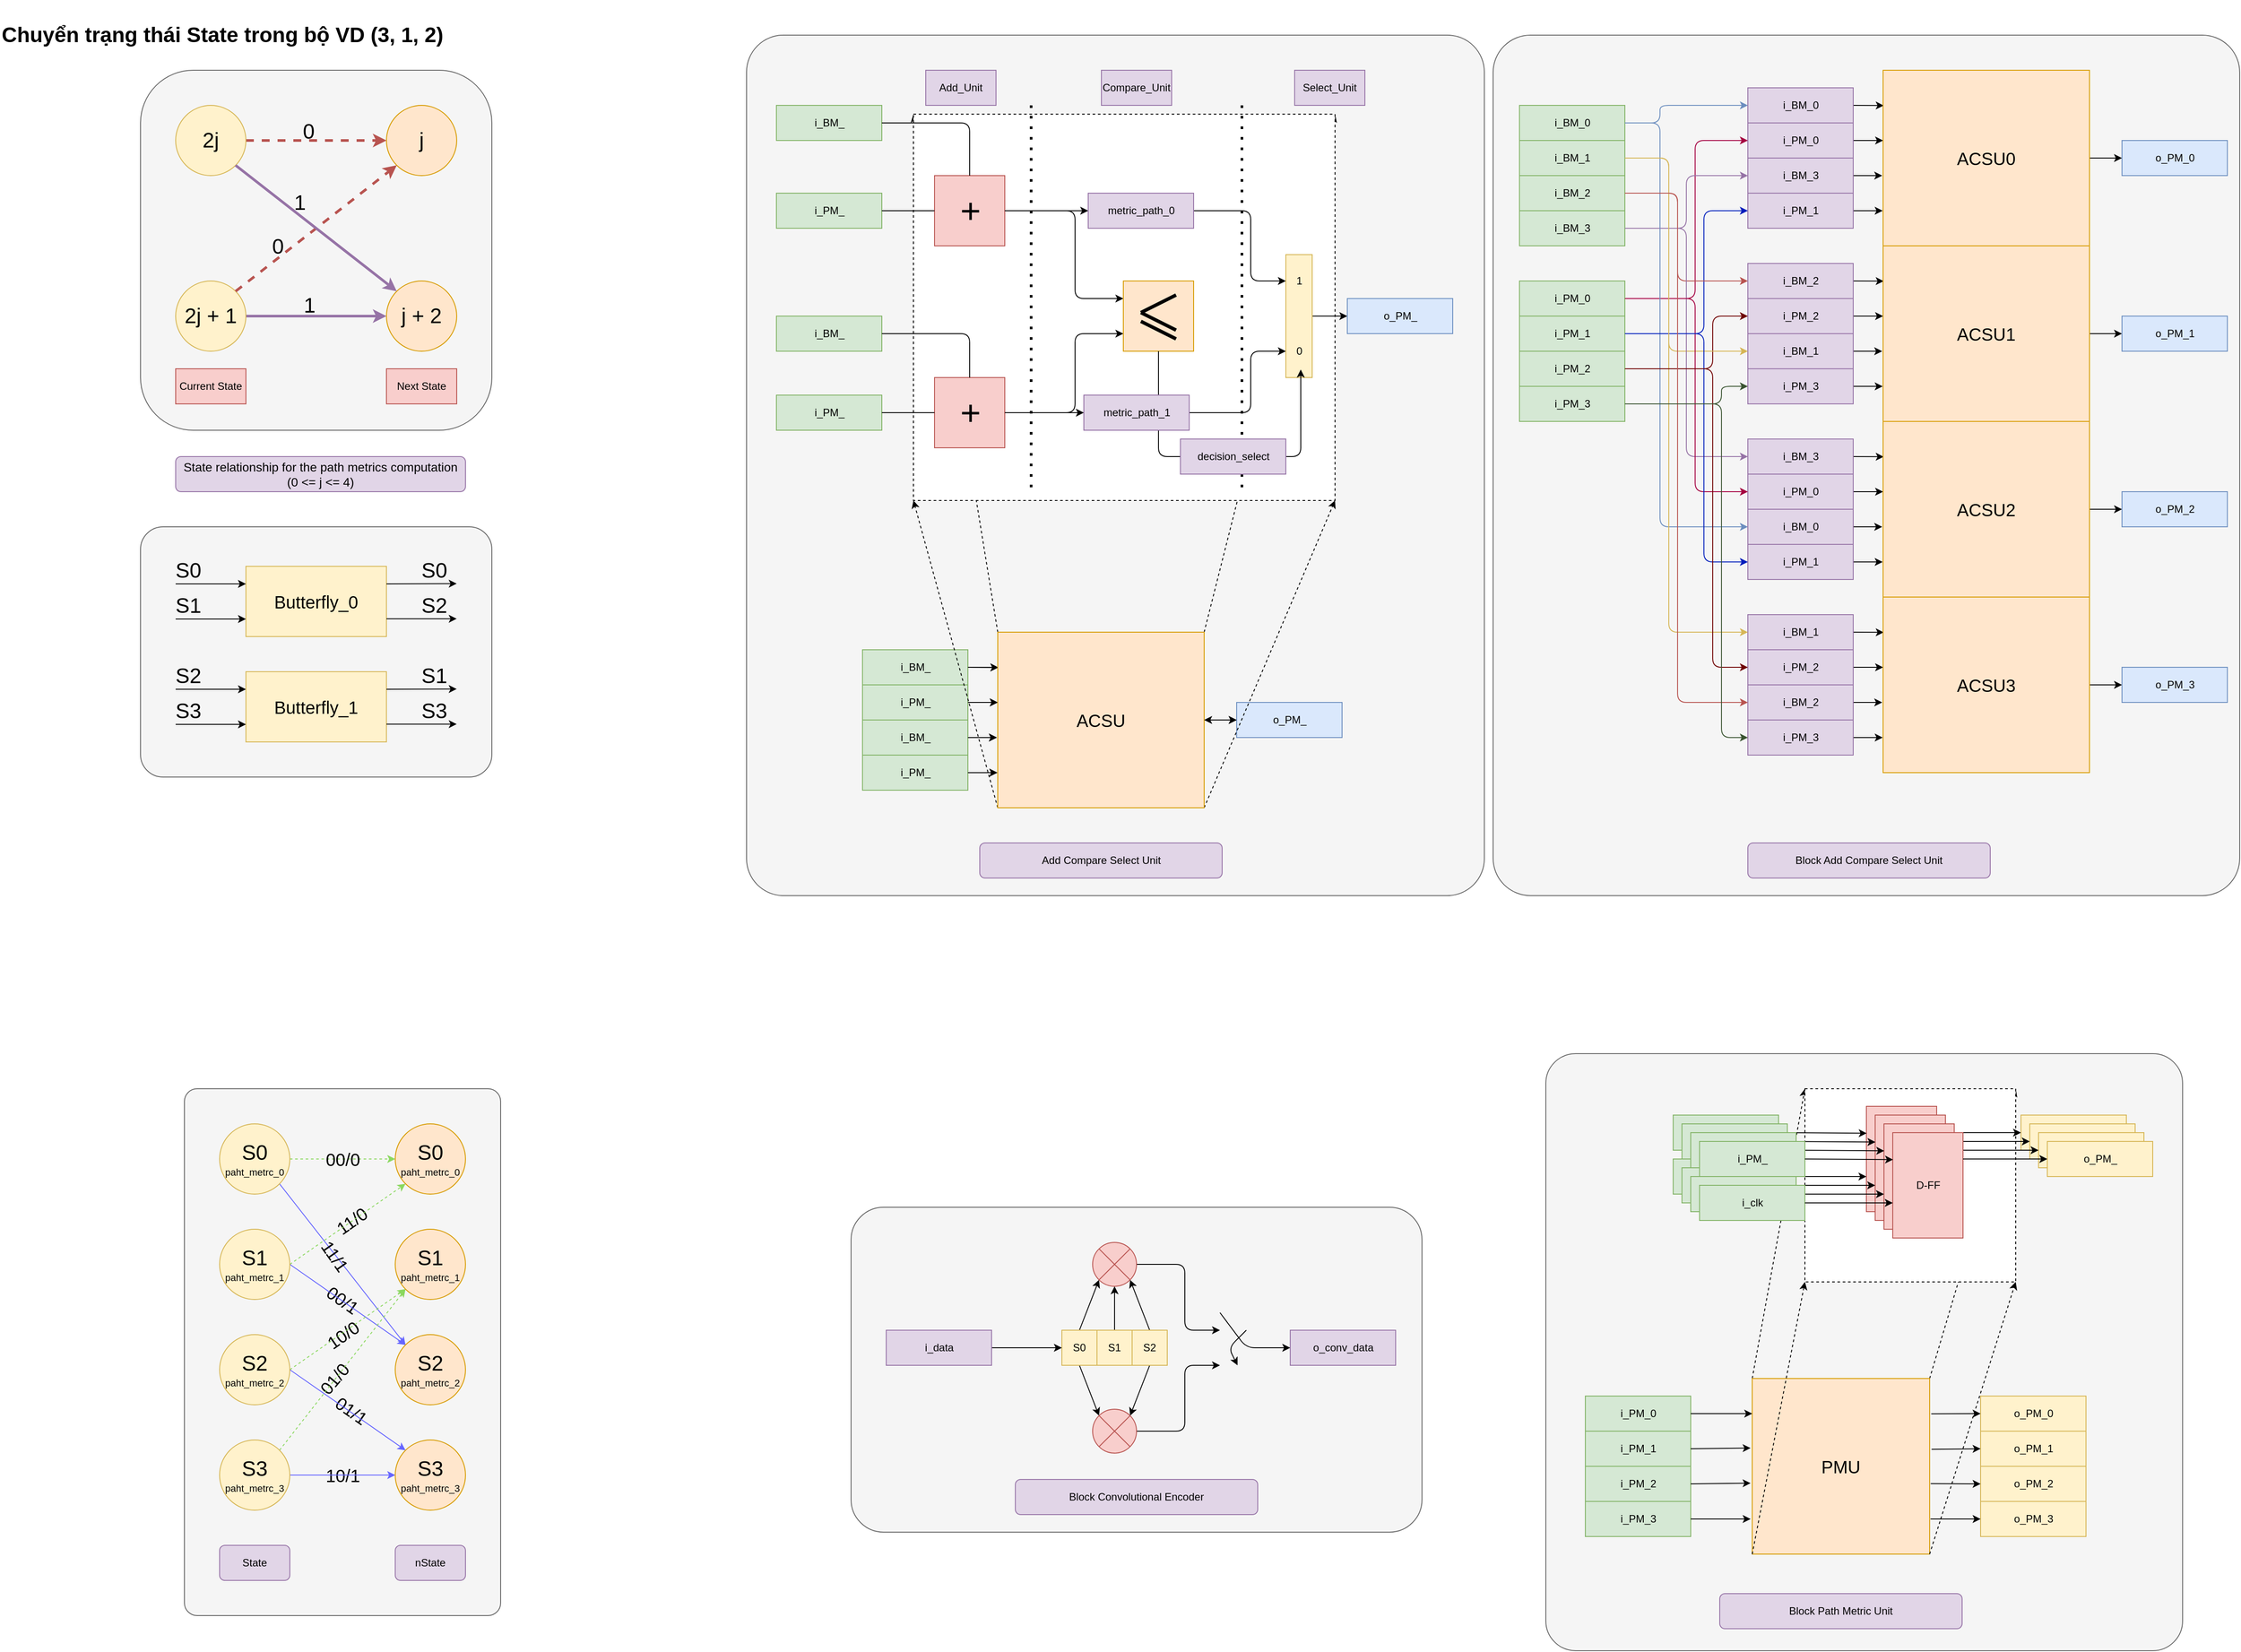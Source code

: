 <mxfile>
    <diagram id="HNvlSPPAvNH71BLPQctR" name="Page-1">
        <mxGraphModel dx="6525" dy="3895" grid="1" gridSize="10" guides="1" tooltips="1" connect="1" arrows="1" fold="1" page="1" pageScale="1" pageWidth="850" pageHeight="1100" math="0" shadow="0">
            <root>
                <mxCell id="0"/>
                <mxCell id="1" parent="0"/>
                <mxCell id="536" value="" style="rounded=1;whiteSpace=wrap;html=1;fillColor=#f5f5f5;fontColor=#333333;strokeColor=#666666;arcSize=5;" parent="1" vertex="1">
                    <mxGeometry x="910" y="1200" width="725" height="680" as="geometry"/>
                </mxCell>
                <mxCell id="528" style="edgeStyle=none;html=1;exitX=0;exitY=0;exitDx=0;exitDy=0;entryX=0;entryY=0;entryDx=0;entryDy=0;dashed=1;" parent="1" source="478" target="527" edge="1">
                    <mxGeometry relative="1" as="geometry"/>
                </mxCell>
                <mxCell id="529" style="edgeStyle=none;html=1;exitX=1;exitY=0;exitDx=0;exitDy=0;entryX=1;entryY=0;entryDx=0;entryDy=0;dashed=1;" parent="1" source="478" target="527" edge="1">
                    <mxGeometry relative="1" as="geometry"/>
                </mxCell>
                <mxCell id="527" value="" style="rounded=1;whiteSpace=wrap;html=1;arcSize=0;dashed=1;" parent="1" vertex="1">
                    <mxGeometry x="1205" y="1240" width="240" height="220" as="geometry"/>
                </mxCell>
                <mxCell id="476" value="" style="rounded=1;whiteSpace=wrap;html=1;fillColor=#f5f5f5;fontColor=#333333;strokeColor=#666666;arcSize=5;" parent="1" vertex="1">
                    <mxGeometry x="850" y="40" width="850" height="980" as="geometry"/>
                </mxCell>
                <mxCell id="336" value="" style="rounded=1;whiteSpace=wrap;html=1;fillColor=#f5f5f5;fontColor=#333333;strokeColor=#666666;arcSize=5;" parent="1" vertex="1">
                    <mxGeometry y="40" width="840" height="980" as="geometry"/>
                </mxCell>
                <mxCell id="331" style="edgeStyle=none;html=1;exitX=1;exitY=0;exitDx=0;exitDy=0;entryX=1;entryY=0;entryDx=0;entryDy=0;jumpStyle=none;dashed=1;" parent="1" source="37" target="30" edge="1">
                    <mxGeometry relative="1" as="geometry"/>
                </mxCell>
                <mxCell id="332" style="edgeStyle=none;html=1;exitX=0;exitY=0;exitDx=0;exitDy=0;entryX=0;entryY=0;entryDx=0;entryDy=0;jumpStyle=none;dashed=1;" parent="1" source="37" target="30" edge="1">
                    <mxGeometry relative="1" as="geometry"/>
                </mxCell>
                <mxCell id="320" value="" style="rounded=1;whiteSpace=wrap;html=1;fillColor=#f5f5f5;fontColor=#333333;strokeColor=#666666;arcSize=4;" parent="1" vertex="1">
                    <mxGeometry x="-640" y="1240" width="360" height="600" as="geometry"/>
                </mxCell>
                <mxCell id="299" value="" style="rounded=1;whiteSpace=wrap;html=1;fillColor=#f5f5f5;fontColor=#333333;strokeColor=#666666;arcSize=10;" parent="1" vertex="1">
                    <mxGeometry x="119" y="1375" width="650" height="370" as="geometry"/>
                </mxCell>
                <mxCell id="52" value="" style="rounded=1;whiteSpace=wrap;html=1;fillColor=#f5f5f5;fontColor=#333333;strokeColor=#666666;" parent="1" vertex="1">
                    <mxGeometry x="-690" y="80" width="400" height="410" as="geometry"/>
                </mxCell>
                <mxCell id="30" value="" style="rounded=1;whiteSpace=wrap;html=1;arcSize=0;dashed=1;" parent="1" vertex="1">
                    <mxGeometry x="190" y="130" width="480" height="440" as="geometry"/>
                </mxCell>
                <mxCell id="21" style="edgeStyle=none;html=1;exitX=0;exitY=0;exitDx=80;exitDy=40;exitPerimeter=0;entryX=0;entryY=0.25;entryDx=0;entryDy=0;" parent="1" source="2" target="16" edge="1">
                    <mxGeometry relative="1" as="geometry">
                        <Array as="points">
                            <mxPoint x="374" y="240"/>
                            <mxPoint x="374" y="340"/>
                        </Array>
                    </mxGeometry>
                </mxCell>
                <mxCell id="2" value="+" style="externalPins=0;recursiveResize=0;shadow=0;dashed=0;align=center;strokeWidth=1;shape=mxgraph.rtl.abstract.entity;container=0;collapsible=0;kind=combinational;drawPins=1;left=+:i;right=:o;bottom=+:i;top=+:i;bottomAnchor=middle;topRot=270;topAnchor=middle;bottomRot=90;leftAnchor=left;leftRot=0;rightAnchor=right;rightRot=180;fontSize=40;spacingTop=-10;spacingLeft=2;editable=1;resizable=1;movable=1;rotatable=1;deletable=1;locked=0;connectable=1;fillColor=#f8cecc;strokeColor=#b85450;" parent="1" vertex="1">
                    <mxGeometry x="214" y="200" width="80" height="80" as="geometry"/>
                </mxCell>
                <mxCell id="22" style="edgeStyle=none;html=1;exitX=0;exitY=0;exitDx=80;exitDy=40;exitPerimeter=0;entryX=0;entryY=0.75;entryDx=0;entryDy=0;" parent="1" source="3" target="16" edge="1">
                    <mxGeometry relative="1" as="geometry">
                        <Array as="points">
                            <mxPoint x="374" y="470"/>
                            <mxPoint x="374" y="380"/>
                        </Array>
                    </mxGeometry>
                </mxCell>
                <mxCell id="3" value="+" style="externalPins=0;recursiveResize=0;shadow=0;dashed=0;align=center;strokeWidth=1;shape=mxgraph.rtl.abstract.entity;container=0;collapsible=0;kind=combinational;drawPins=1;left=+:i;right=:o;bottom=+:i;top=+:i;bottomAnchor=middle;topRot=270;topAnchor=middle;bottomRot=90;leftAnchor=left;leftRot=0;rightAnchor=right;rightRot=180;fontSize=40;spacingTop=-10;spacingLeft=2;editable=1;resizable=1;movable=1;rotatable=1;deletable=1;locked=0;connectable=1;fillColor=#f8cecc;strokeColor=#b85450;" parent="1" vertex="1">
                    <mxGeometry x="214" y="430" width="80" height="80" as="geometry"/>
                </mxCell>
                <mxCell id="5" value="i_PM_" style="externalPins=0;recursiveResize=0;shadow=0;dashed=0;align=center;html=1;strokeWidth=1;shape=mxgraph.rtl.abstract.entity;container=1;collapsible=0;kind=input;drawPins=0;left=0;right=1;bottom=0;top=0;fillColor=#d5e8d4;strokeColor=#82b366;" parent="1" vertex="1">
                    <mxGeometry x="34" y="450" width="120" height="40" as="geometry"/>
                </mxCell>
                <mxCell id="6" value="i_PM_" style="externalPins=0;recursiveResize=0;shadow=0;dashed=0;align=center;html=1;strokeWidth=1;shape=mxgraph.rtl.abstract.entity;container=1;collapsible=0;kind=input;drawPins=0;left=0;right=1;bottom=0;top=0;fillColor=#d5e8d4;strokeColor=#82b366;" parent="1" vertex="1">
                    <mxGeometry x="34" y="220" width="120" height="40" as="geometry"/>
                </mxCell>
                <mxCell id="9" value="" style="endArrow=none;html=1;exitX=0;exitY=0;exitDx=120;exitDy=20;exitPerimeter=0;entryX=0;entryY=0;entryDx=0;entryDy=40;entryPerimeter=0;" parent="1" source="6" target="2" edge="1">
                    <mxGeometry width="50" height="50" relative="1" as="geometry">
                        <mxPoint x="174" y="370" as="sourcePoint"/>
                        <mxPoint x="224" y="320" as="targetPoint"/>
                    </mxGeometry>
                </mxCell>
                <mxCell id="10" value="" style="endArrow=none;html=1;exitX=0;exitY=0;exitDx=120;exitDy=20;exitPerimeter=0;entryX=0;entryY=0;entryDx=0;entryDy=40;entryPerimeter=0;" parent="1" source="5" target="3" edge="1">
                    <mxGeometry width="50" height="50" relative="1" as="geometry">
                        <mxPoint x="164" y="440" as="sourcePoint"/>
                        <mxPoint x="224" y="440" as="targetPoint"/>
                    </mxGeometry>
                </mxCell>
                <mxCell id="11" value="i_BM_" style="externalPins=0;recursiveResize=0;shadow=0;dashed=0;align=center;html=1;strokeWidth=1;shape=mxgraph.rtl.abstract.entity;container=1;collapsible=0;kind=input;drawPins=0;left=0;right=1;bottom=0;top=0;fillColor=#d5e8d4;strokeColor=#82b366;" parent="1" vertex="1">
                    <mxGeometry x="34" y="360" width="120" height="40" as="geometry"/>
                </mxCell>
                <mxCell id="12" value="i_BM_" style="externalPins=0;recursiveResize=0;shadow=0;dashed=0;align=center;html=1;strokeWidth=1;shape=mxgraph.rtl.abstract.entity;container=1;collapsible=0;kind=input;drawPins=0;left=0;right=1;bottom=0;top=0;fillColor=#d5e8d4;strokeColor=#82b366;" parent="1" vertex="1">
                    <mxGeometry x="34" y="120" width="120" height="40" as="geometry"/>
                </mxCell>
                <mxCell id="13" value="" style="endArrow=none;html=1;exitX=0;exitY=0;exitDx=120;exitDy=20;exitPerimeter=0;entryX=0;entryY=0;entryDx=40;entryDy=0;entryPerimeter=0;" parent="1" source="12" target="2" edge="1">
                    <mxGeometry width="50" height="50" relative="1" as="geometry">
                        <mxPoint x="184" y="150" as="sourcePoint"/>
                        <mxPoint x="244" y="150" as="targetPoint"/>
                        <Array as="points">
                            <mxPoint x="254" y="140"/>
                        </Array>
                    </mxGeometry>
                </mxCell>
                <mxCell id="14" value="" style="endArrow=none;html=1;exitX=0;exitY=0;exitDx=120;exitDy=20;exitPerimeter=0;entryX=0;entryY=0;entryDx=40;entryDy=0;entryPerimeter=0;" parent="1" source="11" target="3" edge="1">
                    <mxGeometry width="50" height="50" relative="1" as="geometry">
                        <mxPoint x="164" y="480" as="sourcePoint"/>
                        <mxPoint x="224" y="480" as="targetPoint"/>
                        <Array as="points">
                            <mxPoint x="254" y="380"/>
                        </Array>
                    </mxGeometry>
                </mxCell>
                <mxCell id="19" value="" style="group;fillColor=#fff2cc;strokeColor=#d6b656;" parent="1" vertex="1" connectable="0">
                    <mxGeometry x="429" y="320" width="80" height="80" as="geometry"/>
                </mxCell>
                <mxCell id="538" value="" style="group" parent="19" vertex="1" connectable="0">
                    <mxGeometry width="80" height="80" as="geometry"/>
                </mxCell>
                <mxCell id="16" value="" style="rounded=0;whiteSpace=wrap;html=1;fillColor=#ffe6cc;strokeColor=#d79b00;" parent="538" vertex="1">
                    <mxGeometry width="80" height="80" as="geometry"/>
                </mxCell>
                <mxCell id="17" value="" style="endArrow=none;html=1;strokeWidth=4;" parent="538" edge="1">
                    <mxGeometry width="50" height="50" relative="1" as="geometry">
                        <mxPoint x="60" y="16" as="sourcePoint"/>
                        <mxPoint x="20" y="36" as="targetPoint"/>
                    </mxGeometry>
                </mxCell>
                <mxCell id="18" value="" style="endArrow=none;html=1;strokeWidth=4;" parent="538" edge="1">
                    <mxGeometry width="50" height="50" relative="1" as="geometry">
                        <mxPoint x="20" y="36" as="sourcePoint"/>
                        <mxPoint x="60" y="56" as="targetPoint"/>
                    </mxGeometry>
                </mxCell>
                <mxCell id="534" value="" style="endArrow=none;html=1;strokeWidth=4;" parent="538" edge="1">
                    <mxGeometry width="50" height="50" relative="1" as="geometry">
                        <mxPoint x="20" y="46" as="sourcePoint"/>
                        <mxPoint x="60" y="66" as="targetPoint"/>
                    </mxGeometry>
                </mxCell>
                <mxCell id="28" style="edgeStyle=none;html=1;exitX=0;exitY=0;exitDx=30;exitDy=70;exitPerimeter=0;" parent="1" source="24" target="29" edge="1">
                    <mxGeometry relative="1" as="geometry">
                        <mxPoint x="734" y="360.276" as="targetPoint"/>
                    </mxGeometry>
                </mxCell>
                <mxCell id="24" value="" style="externalPins=0;recursiveResize=0;shadow=0;dashed=0;align=center;html=1;strokeWidth=1;shape=mxgraph.rtl.abstract.entity;container=1;collapsible=0;kind=mux;drawPins=0;left=4;right=1;bottom=0;top=0;fillColor=#fff2cc;strokeColor=#d6b656;" parent="1" vertex="1">
                    <mxGeometry x="614" y="290" width="30" height="140" as="geometry"/>
                </mxCell>
                <mxCell id="63" value="1" style="text;html=1;align=center;verticalAlign=middle;resizable=0;points=[];autosize=1;strokeColor=none;fillColor=none;" parent="24" vertex="1">
                    <mxGeometry y="15" width="30" height="30" as="geometry"/>
                </mxCell>
                <mxCell id="62" value="0" style="text;html=1;align=center;verticalAlign=middle;resizable=0;points=[];autosize=1;strokeColor=none;fillColor=none;" parent="24" vertex="1">
                    <mxGeometry y="95" width="30" height="30" as="geometry"/>
                </mxCell>
                <mxCell id="25" style="edgeStyle=none;html=1;exitX=0;exitY=0;exitDx=120.0;exitDy=20;exitPerimeter=0;entryX=0;entryY=0;entryDx=0;entryDy=30;entryPerimeter=0;" parent="1" source="57" target="24" edge="1">
                    <mxGeometry relative="1" as="geometry">
                        <Array as="points">
                            <mxPoint x="574" y="240"/>
                            <mxPoint x="574" y="320"/>
                        </Array>
                    </mxGeometry>
                </mxCell>
                <mxCell id="26" style="edgeStyle=none;html=1;exitX=0;exitY=0;exitDx=120.0;exitDy=20;exitPerimeter=0;" parent="1" source="59" edge="1">
                    <mxGeometry relative="1" as="geometry">
                        <mxPoint x="614" y="400" as="targetPoint"/>
                        <Array as="points">
                            <mxPoint x="574" y="470"/>
                            <mxPoint x="574" y="400"/>
                        </Array>
                    </mxGeometry>
                </mxCell>
                <mxCell id="27" style="edgeStyle=none;html=1;exitX=0.5;exitY=1;exitDx=0;exitDy=0;entryX=0.566;entryY=0.935;entryDx=0;entryDy=0;entryPerimeter=0;" parent="1" source="16" target="24" edge="1">
                    <mxGeometry relative="1" as="geometry">
                        <mxPoint x="494" y="500" as="targetPoint"/>
                        <Array as="points">
                            <mxPoint x="469" y="520"/>
                            <mxPoint x="631" y="520"/>
                        </Array>
                    </mxGeometry>
                </mxCell>
                <mxCell id="29" value="o_PM_" style="externalPins=0;recursiveResize=0;shadow=0;dashed=0;align=center;html=1;strokeWidth=1;shape=mxgraph.rtl.abstract.entity;container=1;collapsible=0;kind=output;drawPins=0;left=1;right=0;bottom=0;top=0;fillColor=#dae8fc;strokeColor=#6c8ebf;" parent="1" vertex="1">
                    <mxGeometry x="684" y="339.996" width="120" height="40" as="geometry"/>
                </mxCell>
                <mxCell id="31" value="" style="endArrow=none;dashed=1;html=1;dashPattern=1 3;strokeWidth=3;" parent="1" edge="1">
                    <mxGeometry width="50" height="50" relative="1" as="geometry">
                        <mxPoint x="324" y="120" as="sourcePoint"/>
                        <mxPoint x="324" y="560" as="targetPoint"/>
                    </mxGeometry>
                </mxCell>
                <mxCell id="32" value="" style="endArrow=none;dashed=1;html=1;dashPattern=1 3;strokeWidth=3;" parent="1" edge="1">
                    <mxGeometry width="50" height="50" relative="1" as="geometry">
                        <mxPoint x="564" y="120" as="sourcePoint"/>
                        <mxPoint x="564" y="560" as="targetPoint"/>
                    </mxGeometry>
                </mxCell>
                <mxCell id="33" value="Add_Unit" style="rounded=0;whiteSpace=wrap;html=1;fillColor=#e1d5e7;strokeColor=#9673a6;" parent="1" vertex="1">
                    <mxGeometry x="204" y="80" width="80" height="40" as="geometry"/>
                </mxCell>
                <mxCell id="34" value="Compare_Unit" style="rounded=0;whiteSpace=wrap;html=1;fillColor=#e1d5e7;strokeColor=#9673a6;" parent="1" vertex="1">
                    <mxGeometry x="404" y="80" width="80" height="40" as="geometry"/>
                </mxCell>
                <mxCell id="35" value="Select_Unit" style="rounded=0;whiteSpace=wrap;html=1;fillColor=#e1d5e7;strokeColor=#9673a6;" parent="1" vertex="1">
                    <mxGeometry x="624" y="80" width="80" height="40" as="geometry"/>
                </mxCell>
                <mxCell id="37" value="&lt;font style=&quot;font-size: 20px;&quot;&gt;ACSU&lt;/font&gt;" style="rounded=1;whiteSpace=wrap;html=1;fillColor=#ffe6cc;strokeColor=#d79b00;arcSize=0;" parent="1" vertex="1">
                    <mxGeometry x="286" y="720" width="235" height="200" as="geometry"/>
                </mxCell>
                <mxCell id="44" style="edgeStyle=none;html=1;exitX=1;exitY=0.5;exitDx=0;exitDy=0;entryX=0;entryY=0.5;entryDx=0;entryDy=0;strokeWidth=3;fillColor=#f8cecc;strokeColor=#b85450;dashed=1;" parent="1" source="38" target="42" edge="1">
                    <mxGeometry relative="1" as="geometry"/>
                </mxCell>
                <mxCell id="48" value="&lt;font style=&quot;font-size: 24px;&quot;&gt;0&lt;/font&gt;" style="edgeLabel;html=1;align=center;verticalAlign=middle;resizable=0;points=[];fontColor=default;labelBackgroundColor=none;" parent="44" vertex="1" connectable="0">
                    <mxGeometry x="-0.113" relative="1" as="geometry">
                        <mxPoint y="-10" as="offset"/>
                    </mxGeometry>
                </mxCell>
                <mxCell id="38" value="&lt;font style=&quot;font-size: 24px;&quot;&gt;2j&lt;/font&gt;" style="ellipse;whiteSpace=wrap;html=1;aspect=fixed;fillColor=#fff2cc;strokeColor=#d6b656;" parent="1" vertex="1">
                    <mxGeometry x="-650" y="120" width="80" height="80" as="geometry"/>
                </mxCell>
                <mxCell id="46" style="edgeStyle=none;html=1;exitX=1;exitY=0.5;exitDx=0;exitDy=0;entryX=0;entryY=0.5;entryDx=0;entryDy=0;strokeWidth=3;fillColor=#e1d5e7;strokeColor=#9673a6;" parent="1" source="39" target="43" edge="1">
                    <mxGeometry relative="1" as="geometry"/>
                </mxCell>
                <mxCell id="51" value="&lt;span&gt;&lt;font style=&quot;font-size: 24px;&quot;&gt;1&lt;/font&gt;&lt;/span&gt;" style="edgeLabel;html=1;align=center;verticalAlign=middle;resizable=0;points=[];labelBackgroundColor=none;" parent="46" vertex="1" connectable="0">
                    <mxGeometry x="-0.101" y="3" relative="1" as="geometry">
                        <mxPoint y="-9" as="offset"/>
                    </mxGeometry>
                </mxCell>
                <mxCell id="39" value="&lt;font style=&quot;font-size: 24px;&quot;&gt;2j + 1&lt;/font&gt;" style="ellipse;whiteSpace=wrap;html=1;aspect=fixed;fillColor=#fff2cc;strokeColor=#d6b656;" parent="1" vertex="1">
                    <mxGeometry x="-650" y="320" width="80" height="80" as="geometry"/>
                </mxCell>
                <mxCell id="42" value="&lt;font style=&quot;font-size: 24px;&quot;&gt;j&lt;/font&gt;" style="ellipse;whiteSpace=wrap;html=1;aspect=fixed;fillColor=#ffe6cc;strokeColor=#d79b00;" parent="1" vertex="1">
                    <mxGeometry x="-410" y="120" width="80" height="80" as="geometry"/>
                </mxCell>
                <mxCell id="43" value="&lt;font style=&quot;font-size: 24px;&quot;&gt;j + 2&lt;/font&gt;" style="ellipse;whiteSpace=wrap;html=1;aspect=fixed;fillColor=#ffe6cc;strokeColor=#d79b00;" parent="1" vertex="1">
                    <mxGeometry x="-410" y="320" width="80" height="80" as="geometry"/>
                </mxCell>
                <mxCell id="45" style="edgeStyle=none;html=1;exitX=1;exitY=0;exitDx=0;exitDy=0;entryX=0;entryY=1;entryDx=0;entryDy=0;strokeWidth=3;fillColor=#f8cecc;strokeColor=#b85450;dashed=1;" parent="1" source="39" target="42" edge="1">
                    <mxGeometry relative="1" as="geometry">
                        <mxPoint x="-570" y="338.94" as="sourcePoint"/>
                        <mxPoint x="-410" y="338.94" as="targetPoint"/>
                    </mxGeometry>
                </mxCell>
                <mxCell id="49" value="&lt;font style=&quot;font-size: 24px;&quot;&gt;0&lt;/font&gt;" style="edgeLabel;html=1;align=center;verticalAlign=middle;resizable=0;points=[];labelBackgroundColor=none;" parent="45" vertex="1" connectable="0">
                    <mxGeometry x="0.184" y="3" relative="1" as="geometry">
                        <mxPoint x="-59" y="36" as="offset"/>
                    </mxGeometry>
                </mxCell>
                <mxCell id="47" style="edgeStyle=none;html=1;exitX=1;exitY=1;exitDx=0;exitDy=0;entryX=0;entryY=0;entryDx=0;entryDy=0;strokeWidth=3;fillColor=#e1d5e7;strokeColor=#9673a6;" parent="1" source="38" target="43" edge="1">
                    <mxGeometry relative="1" as="geometry">
                        <mxPoint x="-580" y="230" as="sourcePoint"/>
                        <mxPoint x="-420" y="230" as="targetPoint"/>
                    </mxGeometry>
                </mxCell>
                <mxCell id="50" value="&lt;font style=&quot;font-size: 24px;&quot;&gt;1&lt;/font&gt;" style="edgeLabel;html=1;align=center;verticalAlign=middle;resizable=0;points=[];labelBackgroundColor=none;" parent="47" vertex="1" connectable="0">
                    <mxGeometry x="-0.276" y="1" relative="1" as="geometry">
                        <mxPoint x="5" y="-9" as="offset"/>
                    </mxGeometry>
                </mxCell>
                <mxCell id="53" value="Current State" style="rounded=0;whiteSpace=wrap;html=1;fillColor=#f8cecc;strokeColor=#b85450;" parent="1" vertex="1">
                    <mxGeometry x="-650" y="420" width="80" height="40" as="geometry"/>
                </mxCell>
                <mxCell id="54" value="Next State" style="rounded=0;whiteSpace=wrap;html=1;fillColor=#f8cecc;strokeColor=#b85450;" parent="1" vertex="1">
                    <mxGeometry x="-410" y="420" width="80" height="40" as="geometry"/>
                </mxCell>
                <mxCell id="55" value="&lt;font style=&quot;font-size: 14px;&quot;&gt;State relationship for the path metrics computation&lt;/font&gt;&lt;div&gt;&lt;font style=&quot;font-size: 14px;&quot;&gt;(0 &amp;lt;= j &amp;lt;= 4)&lt;/font&gt;&lt;/div&gt;" style="rounded=1;whiteSpace=wrap;html=1;fillColor=#e1d5e7;strokeColor=#9673a6;" parent="1" vertex="1">
                    <mxGeometry x="-650" y="520" width="330" height="40" as="geometry"/>
                </mxCell>
                <mxCell id="56" value="Chuyển trạng thái State trong bộ VD (3, 1, 2)" style="text;strokeColor=none;fillColor=none;html=1;fontSize=24;fontStyle=1;verticalAlign=middle;align=left;" parent="1" vertex="1">
                    <mxGeometry x="-850" width="680" height="80" as="geometry"/>
                </mxCell>
                <mxCell id="58" value="" style="edgeStyle=none;html=1;exitX=0;exitY=0;exitDx=80;exitDy=40;exitPerimeter=0;entryX=0;entryY=0;entryDx=0;entryDy=20;entryPerimeter=0;" parent="1" source="2" target="57" edge="1">
                    <mxGeometry relative="1" as="geometry">
                        <mxPoint x="294" y="240" as="sourcePoint"/>
                        <mxPoint x="614" y="320" as="targetPoint"/>
                        <Array as="points"/>
                    </mxGeometry>
                </mxCell>
                <mxCell id="57" value="metric_path_0" style="externalPins=0;recursiveResize=0;shadow=0;dashed=0;align=center;html=1;strokeWidth=1;shape=mxgraph.rtl.abstract.entity;container=1;collapsible=0;kind=inout;drawPins=0;left=1;right=1;bottom=0;top=0;fillColor=#e1d5e7;strokeColor=#9673a6;" parent="1" vertex="1">
                    <mxGeometry x="389" y="220" width="120" height="40" as="geometry"/>
                </mxCell>
                <mxCell id="59" value="metric_path_1" style="externalPins=0;recursiveResize=0;shadow=0;dashed=0;align=center;html=1;strokeWidth=1;shape=mxgraph.rtl.abstract.entity;container=1;collapsible=0;kind=inout;drawPins=0;left=1;right=1;bottom=0;top=0;fillColor=#e1d5e7;strokeColor=#9673a6;" parent="1" vertex="1">
                    <mxGeometry x="384" y="450" width="120" height="40" as="geometry"/>
                </mxCell>
                <mxCell id="60" style="edgeStyle=none;html=1;exitX=0;exitY=0;exitDx=80;exitDy=40;exitPerimeter=0;entryX=0;entryY=0;entryDx=0;entryDy=20;entryPerimeter=0;" parent="1" source="3" target="59" edge="1">
                    <mxGeometry relative="1" as="geometry"/>
                </mxCell>
                <mxCell id="61" value="decision_select" style="externalPins=0;recursiveResize=0;shadow=0;dashed=0;align=center;html=1;strokeWidth=1;shape=mxgraph.rtl.abstract.entity;container=1;collapsible=0;kind=inout;drawPins=0;left=1;right=1;bottom=0;top=0;fillColor=#e1d5e7;strokeColor=#9673a6;" parent="1" vertex="1">
                    <mxGeometry x="494" y="500" width="120" height="40" as="geometry"/>
                </mxCell>
                <mxCell id="86" value="" style="rounded=1;whiteSpace=wrap;html=1;fillColor=#f5f5f5;fontColor=#333333;strokeColor=#666666;arcSize=9;" parent="1" vertex="1">
                    <mxGeometry x="-690" y="600" width="400" height="285" as="geometry"/>
                </mxCell>
                <mxCell id="67" value="&lt;font style=&quot;font-size: 20px;&quot;&gt;Butterfly_0&lt;/font&gt;" style="rounded=0;whiteSpace=wrap;html=1;fillColor=#fff2cc;strokeColor=#d6b656;" parent="1" vertex="1">
                    <mxGeometry x="-570" y="645" width="160" height="80" as="geometry"/>
                </mxCell>
                <mxCell id="68" value="" style="edgeStyle=none;orthogonalLoop=1;jettySize=auto;html=1;entryX=0;entryY=0.25;entryDx=0;entryDy=0;" parent="1" target="67" edge="1">
                    <mxGeometry width="100" relative="1" as="geometry">
                        <mxPoint x="-650" y="665" as="sourcePoint"/>
                        <mxPoint x="-550" y="665" as="targetPoint"/>
                        <Array as="points"/>
                    </mxGeometry>
                </mxCell>
                <mxCell id="70" value="&lt;font style=&quot;font-size: 24px;&quot;&gt;S0&lt;/font&gt;" style="edgeLabel;html=1;align=center;verticalAlign=middle;resizable=0;points=[];labelBackgroundColor=none;" parent="68" vertex="1" connectable="0">
                    <mxGeometry x="-0.285" y="2" relative="1" as="geometry">
                        <mxPoint x="-15" y="-13" as="offset"/>
                    </mxGeometry>
                </mxCell>
                <mxCell id="69" value="" style="edgeStyle=none;orthogonalLoop=1;jettySize=auto;html=1;entryX=0;entryY=0.75;entryDx=0;entryDy=0;" parent="1" target="67" edge="1">
                    <mxGeometry width="100" relative="1" as="geometry">
                        <mxPoint x="-650" y="705" as="sourcePoint"/>
                        <mxPoint x="-570" y="735" as="targetPoint"/>
                        <Array as="points"/>
                    </mxGeometry>
                </mxCell>
                <mxCell id="71" value="&lt;font style=&quot;font-size: 24px;&quot;&gt;S1&lt;/font&gt;" style="edgeLabel;html=1;align=center;verticalAlign=middle;resizable=0;points=[];labelBackgroundColor=none;" parent="69" vertex="1" connectable="0">
                    <mxGeometry x="-0.578" y="1" relative="1" as="geometry">
                        <mxPoint x="-3" y="-14" as="offset"/>
                    </mxGeometry>
                </mxCell>
                <mxCell id="72" value="" style="edgeStyle=none;orthogonalLoop=1;jettySize=auto;html=1;entryX=0;entryY=0.25;entryDx=0;entryDy=0;exitX=1;exitY=0.25;exitDx=0;exitDy=0;" parent="1" source="67" edge="1">
                    <mxGeometry width="100" relative="1" as="geometry">
                        <mxPoint x="-390" y="675" as="sourcePoint"/>
                        <mxPoint x="-330" y="664.7" as="targetPoint"/>
                        <Array as="points"/>
                    </mxGeometry>
                </mxCell>
                <mxCell id="73" value="&lt;font style=&quot;font-size: 24px;&quot;&gt;S0&lt;/font&gt;" style="edgeLabel;html=1;align=center;verticalAlign=middle;resizable=0;points=[];labelBackgroundColor=none;" parent="72" vertex="1" connectable="0">
                    <mxGeometry x="-0.285" y="2" relative="1" as="geometry">
                        <mxPoint x="25" y="-13" as="offset"/>
                    </mxGeometry>
                </mxCell>
                <mxCell id="74" value="" style="edgeStyle=none;orthogonalLoop=1;jettySize=auto;html=1;entryX=0;entryY=0.75;entryDx=0;entryDy=0;" parent="1" edge="1">
                    <mxGeometry width="100" relative="1" as="geometry">
                        <mxPoint x="-410" y="704.7" as="sourcePoint"/>
                        <mxPoint x="-330" y="704.7" as="targetPoint"/>
                        <Array as="points"/>
                    </mxGeometry>
                </mxCell>
                <mxCell id="75" value="&lt;font style=&quot;font-size: 24px;&quot;&gt;S2&lt;/font&gt;" style="edgeLabel;html=1;align=center;verticalAlign=middle;resizable=0;points=[];labelBackgroundColor=none;" parent="74" vertex="1" connectable="0">
                    <mxGeometry x="-0.578" y="1" relative="1" as="geometry">
                        <mxPoint x="37" y="-14" as="offset"/>
                    </mxGeometry>
                </mxCell>
                <mxCell id="76" value="&lt;font style=&quot;font-size: 20px;&quot;&gt;Butterfly_1&lt;/font&gt;" style="rounded=0;whiteSpace=wrap;html=1;fillColor=#fff2cc;strokeColor=#d6b656;" parent="1" vertex="1">
                    <mxGeometry x="-570" y="765" width="160" height="80" as="geometry"/>
                </mxCell>
                <mxCell id="77" value="" style="edgeStyle=none;orthogonalLoop=1;jettySize=auto;html=1;entryX=0;entryY=0.25;entryDx=0;entryDy=0;" parent="1" target="76" edge="1">
                    <mxGeometry width="100" relative="1" as="geometry">
                        <mxPoint x="-650" y="785" as="sourcePoint"/>
                        <mxPoint x="-550" y="785" as="targetPoint"/>
                        <Array as="points"/>
                    </mxGeometry>
                </mxCell>
                <mxCell id="78" value="&lt;font style=&quot;font-size: 24px;&quot;&gt;S2&lt;/font&gt;" style="edgeLabel;html=1;align=center;verticalAlign=middle;resizable=0;points=[];labelBackgroundColor=none;" parent="77" vertex="1" connectable="0">
                    <mxGeometry x="-0.285" y="2" relative="1" as="geometry">
                        <mxPoint x="-15" y="-13" as="offset"/>
                    </mxGeometry>
                </mxCell>
                <mxCell id="79" value="" style="edgeStyle=none;orthogonalLoop=1;jettySize=auto;html=1;entryX=0;entryY=0.75;entryDx=0;entryDy=0;" parent="1" target="76" edge="1">
                    <mxGeometry width="100" relative="1" as="geometry">
                        <mxPoint x="-650" y="825" as="sourcePoint"/>
                        <mxPoint x="-570" y="855" as="targetPoint"/>
                        <Array as="points"/>
                    </mxGeometry>
                </mxCell>
                <mxCell id="80" value="&lt;font style=&quot;font-size: 24px;&quot;&gt;S3&lt;/font&gt;" style="edgeLabel;html=1;align=center;verticalAlign=middle;resizable=0;points=[];labelBackgroundColor=none;" parent="79" vertex="1" connectable="0">
                    <mxGeometry x="-0.578" y="1" relative="1" as="geometry">
                        <mxPoint x="-3" y="-14" as="offset"/>
                    </mxGeometry>
                </mxCell>
                <mxCell id="81" value="" style="edgeStyle=none;orthogonalLoop=1;jettySize=auto;html=1;entryX=0;entryY=0.25;entryDx=0;entryDy=0;exitX=1;exitY=0.25;exitDx=0;exitDy=0;" parent="1" source="76" edge="1">
                    <mxGeometry width="100" relative="1" as="geometry">
                        <mxPoint x="-390" y="795" as="sourcePoint"/>
                        <mxPoint x="-330" y="784.7" as="targetPoint"/>
                        <Array as="points"/>
                    </mxGeometry>
                </mxCell>
                <mxCell id="82" value="&lt;font style=&quot;font-size: 24px;&quot;&gt;S1&lt;/font&gt;" style="edgeLabel;html=1;align=center;verticalAlign=middle;resizable=0;points=[];labelBackgroundColor=none;" parent="81" vertex="1" connectable="0">
                    <mxGeometry x="-0.285" y="2" relative="1" as="geometry">
                        <mxPoint x="25" y="-13" as="offset"/>
                    </mxGeometry>
                </mxCell>
                <mxCell id="83" value="" style="edgeStyle=none;orthogonalLoop=1;jettySize=auto;html=1;entryX=0;entryY=0.75;entryDx=0;entryDy=0;" parent="1" edge="1">
                    <mxGeometry width="100" relative="1" as="geometry">
                        <mxPoint x="-410" y="824.7" as="sourcePoint"/>
                        <mxPoint x="-330" y="824.7" as="targetPoint"/>
                        <Array as="points"/>
                    </mxGeometry>
                </mxCell>
                <mxCell id="84" value="&lt;font style=&quot;font-size: 24px;&quot;&gt;S3&lt;/font&gt;" style="edgeLabel;html=1;align=center;verticalAlign=middle;resizable=0;points=[];labelBackgroundColor=none;" parent="83" vertex="1" connectable="0">
                    <mxGeometry x="-0.578" y="1" relative="1" as="geometry">
                        <mxPoint x="37" y="-14" as="offset"/>
                    </mxGeometry>
                </mxCell>
                <mxCell id="286" style="edgeStyle=none;html=1;exitX=0.5;exitY=0;exitDx=0;exitDy=0;entryX=0;entryY=1;entryDx=0;entryDy=0;" parent="1" source="277" target="283" edge="1">
                    <mxGeometry relative="1" as="geometry"/>
                </mxCell>
                <mxCell id="289" style="edgeStyle=none;html=1;exitX=0.5;exitY=1;exitDx=0;exitDy=0;entryX=0;entryY=0;entryDx=0;entryDy=0;" parent="1" source="277" target="288" edge="1">
                    <mxGeometry relative="1" as="geometry"/>
                </mxCell>
                <mxCell id="277" value="S0" style="whiteSpace=wrap;html=1;fillColor=#fff2cc;strokeColor=#d6b656;" parent="1" vertex="1">
                    <mxGeometry x="359" y="1515" width="40" height="40" as="geometry"/>
                </mxCell>
                <mxCell id="285" style="edgeStyle=none;html=1;exitX=0.5;exitY=0;exitDx=0;exitDy=0;entryX=0.5;entryY=1;entryDx=0;entryDy=0;" parent="1" source="278" target="283" edge="1">
                    <mxGeometry relative="1" as="geometry"/>
                </mxCell>
                <mxCell id="278" value="S1" style="whiteSpace=wrap;html=1;fillColor=#fff2cc;strokeColor=#d6b656;" parent="1" vertex="1">
                    <mxGeometry x="399" y="1515" width="40" height="40" as="geometry"/>
                </mxCell>
                <mxCell id="279" value="" style="edgeStyle=none;orthogonalLoop=1;jettySize=auto;html=1;entryX=0;entryY=0.5;entryDx=0;entryDy=0;exitX=0;exitY=0;exitDx=120.0;exitDy=20;exitPerimeter=0;" parent="1" source="280" target="277" edge="1">
                    <mxGeometry width="100" relative="1" as="geometry">
                        <mxPoint x="319" y="1545" as="sourcePoint"/>
                        <mxPoint x="319" y="1535" as="targetPoint"/>
                        <Array as="points"/>
                    </mxGeometry>
                </mxCell>
                <mxCell id="280" value="i_data" style="externalPins=0;recursiveResize=0;shadow=0;dashed=0;align=center;html=1;strokeWidth=1;shape=mxgraph.rtl.abstract.entity;container=1;collapsible=0;kind=input;drawPins=0;left=0;right=1;bottom=0;top=0;fillColor=#e1d5e7;strokeColor=#9673a6;" parent="1" vertex="1">
                    <mxGeometry x="159" y="1515" width="120" height="40" as="geometry"/>
                </mxCell>
                <mxCell id="287" style="edgeStyle=none;html=1;exitX=0.5;exitY=0;exitDx=0;exitDy=0;entryX=1;entryY=1;entryDx=0;entryDy=0;" parent="1" source="282" target="283" edge="1">
                    <mxGeometry relative="1" as="geometry"/>
                </mxCell>
                <mxCell id="290" style="edgeStyle=none;html=1;exitX=0.5;exitY=1;exitDx=0;exitDy=0;entryX=1;entryY=0;entryDx=0;entryDy=0;" parent="1" source="282" target="288" edge="1">
                    <mxGeometry relative="1" as="geometry"/>
                </mxCell>
                <mxCell id="282" value="S2" style="whiteSpace=wrap;html=1;fillColor=#fff2cc;strokeColor=#d6b656;" parent="1" vertex="1">
                    <mxGeometry x="439" y="1515" width="40" height="40" as="geometry"/>
                </mxCell>
                <mxCell id="292" style="edgeStyle=none;html=1;exitX=1;exitY=0.5;exitDx=0;exitDy=0;" parent="1" source="283" edge="1">
                    <mxGeometry relative="1" as="geometry">
                        <mxPoint x="539" y="1515" as="targetPoint"/>
                        <Array as="points">
                            <mxPoint x="499" y="1440"/>
                            <mxPoint x="499" y="1515"/>
                        </Array>
                    </mxGeometry>
                </mxCell>
                <mxCell id="283" value="" style="shape=sumEllipse;perimeter=ellipsePerimeter;whiteSpace=wrap;html=1;backgroundOutline=1;fillColor=#f8cecc;strokeColor=#b85450;" parent="1" vertex="1">
                    <mxGeometry x="394" y="1415" width="50" height="50" as="geometry"/>
                </mxCell>
                <mxCell id="293" style="edgeStyle=none;html=1;exitX=1;exitY=0.5;exitDx=0;exitDy=0;" parent="1" source="288" edge="1">
                    <mxGeometry relative="1" as="geometry">
                        <mxPoint x="539" y="1555" as="targetPoint"/>
                        <Array as="points">
                            <mxPoint x="499" y="1630"/>
                            <mxPoint x="499" y="1555"/>
                        </Array>
                    </mxGeometry>
                </mxCell>
                <mxCell id="288" value="" style="shape=sumEllipse;perimeter=ellipsePerimeter;whiteSpace=wrap;html=1;backgroundOutline=1;fillColor=#f8cecc;strokeColor=#b85450;" parent="1" vertex="1">
                    <mxGeometry x="394" y="1605" width="50" height="50" as="geometry"/>
                </mxCell>
                <mxCell id="291" value="o_conv_data" style="externalPins=0;recursiveResize=0;shadow=0;dashed=0;align=center;html=1;strokeWidth=1;shape=mxgraph.rtl.abstract.entity;container=1;collapsible=0;kind=output;drawPins=0;left=1;right=0;bottom=0;top=0;fillColor=#e1d5e7;strokeColor=#9673a6;" parent="1" vertex="1">
                    <mxGeometry x="619" y="1515" width="120" height="40" as="geometry"/>
                </mxCell>
                <mxCell id="294" value="" style="edgeStyle=none;orthogonalLoop=1;jettySize=auto;html=1;entryX=0;entryY=0;entryDx=0;entryDy=20;entryPerimeter=0;" parent="1" target="291" edge="1">
                    <mxGeometry width="100" relative="1" as="geometry">
                        <mxPoint x="539" y="1495" as="sourcePoint"/>
                        <mxPoint x="609" y="1525" as="targetPoint"/>
                        <Array as="points">
                            <mxPoint x="569" y="1535"/>
                        </Array>
                    </mxGeometry>
                </mxCell>
                <mxCell id="296" value="" style="edgeStyle=none;orthogonalLoop=1;jettySize=auto;html=1;" parent="1" edge="1">
                    <mxGeometry width="100" relative="1" as="geometry">
                        <mxPoint x="569" y="1515" as="sourcePoint"/>
                        <mxPoint x="559" y="1555" as="targetPoint"/>
                        <Array as="points">
                            <mxPoint x="549" y="1535"/>
                        </Array>
                    </mxGeometry>
                </mxCell>
                <mxCell id="300" value="Block Convolutional Encoder" style="rounded=1;whiteSpace=wrap;html=1;fillColor=#e1d5e7;strokeColor=#9673a6;" parent="1" vertex="1">
                    <mxGeometry x="306" y="1685" width="276" height="40" as="geometry"/>
                </mxCell>
                <mxCell id="318" value="State" style="rounded=1;whiteSpace=wrap;html=1;fillColor=#e1d5e7;strokeColor=#9673a6;" parent="1" vertex="1">
                    <mxGeometry x="-600" y="1760" width="80" height="40" as="geometry"/>
                </mxCell>
                <mxCell id="319" value="nState" style="rounded=1;whiteSpace=wrap;html=1;fillColor=#e1d5e7;strokeColor=#9673a6;" parent="1" vertex="1">
                    <mxGeometry x="-400" y="1760" width="80" height="40" as="geometry"/>
                </mxCell>
                <mxCell id="274" style="edgeStyle=none;html=1;exitX=1;exitY=0.5;exitDx=0;exitDy=0;entryX=0;entryY=0.5;entryDx=0;entryDy=0;dashed=1;fillColor=#d5e8d4;strokeColor=light-dark(#8bd85f, #446e2c);" parent="1" source="257" target="270" edge="1">
                    <mxGeometry relative="1" as="geometry"/>
                </mxCell>
                <mxCell id="301" value="&lt;font style=&quot;font-size: 20px;&quot;&gt;00/0&lt;/font&gt;" style="edgeLabel;html=1;align=center;verticalAlign=middle;resizable=0;points=[];labelBackgroundColor=none;" parent="274" vertex="1" connectable="0">
                    <mxGeometry x="-0.136" relative="1" as="geometry">
                        <mxPoint x="8" as="offset"/>
                    </mxGeometry>
                </mxCell>
                <mxCell id="305" value="&lt;font style=&quot;font-size: 20px;&quot;&gt;11/0&lt;/font&gt;" style="edgeLabel;html=1;align=center;verticalAlign=middle;resizable=0;points=[];labelBackgroundColor=none;rotation=-35;" parent="274" vertex="1" connectable="0">
                    <mxGeometry x="-0.136" relative="1" as="geometry">
                        <mxPoint x="18" y="70" as="offset"/>
                    </mxGeometry>
                </mxCell>
                <mxCell id="306" value="&lt;font style=&quot;font-size: 20px;&quot;&gt;00/1&lt;/font&gt;" style="edgeLabel;html=1;align=center;verticalAlign=middle;resizable=0;points=[];labelBackgroundColor=none;rotation=35;" parent="274" vertex="1" connectable="0">
                    <mxGeometry x="-0.136" relative="1" as="geometry">
                        <mxPoint x="8" y="160" as="offset"/>
                    </mxGeometry>
                </mxCell>
                <mxCell id="309" value="&lt;font style=&quot;font-size: 20px;&quot;&gt;10/0&lt;/font&gt;" style="edgeLabel;html=1;align=center;verticalAlign=middle;resizable=0;points=[];labelBackgroundColor=none;rotation=-35;" parent="274" vertex="1" connectable="0">
                    <mxGeometry x="-0.136" relative="1" as="geometry">
                        <mxPoint x="8" y="200" as="offset"/>
                    </mxGeometry>
                </mxCell>
                <mxCell id="310" value="&lt;font style=&quot;font-size: 20px;&quot;&gt;01/1&lt;/font&gt;" style="edgeLabel;html=1;align=center;verticalAlign=middle;resizable=0;points=[];labelBackgroundColor=none;rotation=35;" parent="274" vertex="1" connectable="0">
                    <mxGeometry x="-0.136" relative="1" as="geometry">
                        <mxPoint x="18" y="286" as="offset"/>
                    </mxGeometry>
                </mxCell>
                <mxCell id="314" value="&lt;font style=&quot;font-size: 20px;&quot;&gt;01/0&lt;/font&gt;" style="edgeLabel;html=1;align=center;verticalAlign=middle;resizable=0;points=[];labelBackgroundColor=none;rotation=-50;" parent="274" vertex="1" connectable="0">
                    <mxGeometry x="-0.136" relative="1" as="geometry">
                        <mxPoint x="-2" y="250" as="offset"/>
                    </mxGeometry>
                </mxCell>
                <mxCell id="315" value="&lt;font style=&quot;font-size: 20px;&quot;&gt;10/1&lt;/font&gt;" style="edgeLabel;html=1;align=center;verticalAlign=middle;resizable=0;points=[];labelBackgroundColor=none;" parent="274" vertex="1" connectable="0">
                    <mxGeometry x="-0.136" relative="1" as="geometry">
                        <mxPoint x="8" y="360" as="offset"/>
                    </mxGeometry>
                </mxCell>
                <mxCell id="275" style="edgeStyle=none;html=1;exitX=1;exitY=1;exitDx=0;exitDy=0;entryX=0;entryY=0;entryDx=0;entryDy=0;fillColor=#dae8fc;strokeColor=#6666FF;" parent="1" source="257" target="272" edge="1">
                    <mxGeometry relative="1" as="geometry"/>
                </mxCell>
                <mxCell id="302" value="&lt;font style=&quot;font-size: 20px;&quot;&gt;11/1&lt;/font&gt;" style="edgeLabel;html=1;align=center;verticalAlign=middle;resizable=0;points=[];labelBackgroundColor=none;rotation=55;" parent="275" vertex="1" connectable="0">
                    <mxGeometry x="-0.114" relative="1" as="geometry">
                        <mxPoint as="offset"/>
                    </mxGeometry>
                </mxCell>
                <mxCell id="257" value="&lt;font style=&quot;font-size: 24px;&quot;&gt;S0&lt;/font&gt;&lt;div&gt;&lt;font style=&quot;font-size: 11px;&quot;&gt;paht_metrc_0&lt;/font&gt;&lt;/div&gt;" style="ellipse;whiteSpace=wrap;html=1;aspect=fixed;fillColor=#fff2cc;strokeColor=#d6b656;" parent="1" vertex="1">
                    <mxGeometry x="-600" y="1280" width="80" height="80" as="geometry"/>
                </mxCell>
                <mxCell id="303" style="edgeStyle=none;html=1;exitX=1;exitY=0.5;exitDx=0;exitDy=0;entryX=0;entryY=1;entryDx=0;entryDy=0;dashed=1;fillColor=#d5e8d4;strokeColor=light-dark(#8bd85f, #446e2c);" parent="1" source="267" target="270" edge="1">
                    <mxGeometry relative="1" as="geometry"/>
                </mxCell>
                <mxCell id="304" style="edgeStyle=none;html=1;exitX=1;exitY=0.5;exitDx=0;exitDy=0;entryX=0;entryY=0;entryDx=0;entryDy=0;fillColor=#dae8fc;strokeColor=#6666FF;" parent="1" source="267" target="272" edge="1">
                    <mxGeometry relative="1" as="geometry"/>
                </mxCell>
                <mxCell id="267" value="&lt;font style=&quot;font-size: 24px;&quot;&gt;S1&lt;/font&gt;&lt;div&gt;&lt;font style=&quot;font-size: 11px;&quot;&gt;paht_metrc_1&lt;/font&gt;&lt;/div&gt;" style="ellipse;whiteSpace=wrap;html=1;aspect=fixed;fillColor=#fff2cc;strokeColor=#d6b656;" parent="1" vertex="1">
                    <mxGeometry x="-600" y="1400" width="80" height="80" as="geometry"/>
                </mxCell>
                <mxCell id="307" style="edgeStyle=none;html=1;exitX=1;exitY=0.5;exitDx=0;exitDy=0;entryX=0;entryY=1;entryDx=0;entryDy=0;dashed=1;fillColor=#d5e8d4;strokeColor=light-dark(#8bd85f, #446e2c);" parent="1" source="268" target="271" edge="1">
                    <mxGeometry relative="1" as="geometry"/>
                </mxCell>
                <mxCell id="308" style="edgeStyle=none;html=1;exitX=1;exitY=0.5;exitDx=0;exitDy=0;entryX=0;entryY=0;entryDx=0;entryDy=0;fillColor=#dae8fc;strokeColor=#6666FF;" parent="1" source="268" target="273" edge="1">
                    <mxGeometry relative="1" as="geometry"/>
                </mxCell>
                <mxCell id="268" value="&lt;font style=&quot;font-size: 24px;&quot;&gt;S2&lt;/font&gt;&lt;div&gt;&lt;font style=&quot;font-size: 11px;&quot;&gt;paht_metrc_2&lt;/font&gt;&lt;/div&gt;" style="ellipse;whiteSpace=wrap;html=1;aspect=fixed;fillColor=#fff2cc;strokeColor=#d6b656;" parent="1" vertex="1">
                    <mxGeometry x="-600" y="1520" width="80" height="80" as="geometry"/>
                </mxCell>
                <mxCell id="312" style="edgeStyle=none;html=1;exitX=1;exitY=0;exitDx=0;exitDy=0;entryX=0;entryY=1;entryDx=0;entryDy=0;dashed=1;fillColor=#d5e8d4;strokeColor=light-dark(#8bd85f, #446e2c);" parent="1" source="269" target="271" edge="1">
                    <mxGeometry relative="1" as="geometry"/>
                </mxCell>
                <mxCell id="313" style="edgeStyle=none;html=1;exitX=1;exitY=0.5;exitDx=0;exitDy=0;entryX=0;entryY=0.5;entryDx=0;entryDy=0;fillColor=#dae8fc;strokeColor=#6666FF;" parent="1" source="269" target="273" edge="1">
                    <mxGeometry relative="1" as="geometry"/>
                </mxCell>
                <mxCell id="269" value="&lt;font style=&quot;font-size: 24px;&quot;&gt;S3&lt;/font&gt;&lt;div&gt;&lt;font style=&quot;font-size: 11px;&quot;&gt;paht_metrc_3&lt;/font&gt;&lt;/div&gt;" style="ellipse;whiteSpace=wrap;html=1;aspect=fixed;fillColor=#fff2cc;strokeColor=#d6b656;" parent="1" vertex="1">
                    <mxGeometry x="-600" y="1640" width="80" height="80" as="geometry"/>
                </mxCell>
                <mxCell id="270" value="&lt;font style=&quot;font-size: 24px;&quot;&gt;S0&lt;/font&gt;&lt;div&gt;&lt;font style=&quot;font-size: 11px;&quot;&gt;paht_metrc_0&lt;/font&gt;&lt;/div&gt;" style="ellipse;whiteSpace=wrap;html=1;aspect=fixed;fillColor=#ffe6cc;strokeColor=#d79b00;" parent="1" vertex="1">
                    <mxGeometry x="-400" y="1280" width="80" height="80" as="geometry"/>
                </mxCell>
                <mxCell id="271" value="&lt;font style=&quot;font-size: 24px;&quot;&gt;S1&lt;/font&gt;&lt;div&gt;&lt;font style=&quot;font-size: 11px;&quot;&gt;paht_metrc_1&lt;/font&gt;&lt;/div&gt;" style="ellipse;whiteSpace=wrap;html=1;aspect=fixed;fillColor=#ffe6cc;strokeColor=#d79b00;" parent="1" vertex="1">
                    <mxGeometry x="-400" y="1400" width="80" height="80" as="geometry"/>
                </mxCell>
                <mxCell id="272" value="&lt;font style=&quot;font-size: 24px;&quot;&gt;S2&lt;/font&gt;&lt;div&gt;&lt;font style=&quot;font-size: 11px;&quot;&gt;paht_metrc_2&lt;/font&gt;&lt;/div&gt;" style="ellipse;whiteSpace=wrap;html=1;aspect=fixed;fillColor=#ffe6cc;strokeColor=#d79b00;" parent="1" vertex="1">
                    <mxGeometry x="-400" y="1520" width="80" height="80" as="geometry"/>
                </mxCell>
                <mxCell id="273" value="&lt;font style=&quot;font-size: 24px;&quot;&gt;S3&lt;/font&gt;&lt;div&gt;&lt;font style=&quot;font-size: 11px;&quot;&gt;paht_metrc_3&lt;/font&gt;&lt;/div&gt;" style="ellipse;whiteSpace=wrap;html=1;aspect=fixed;fillColor=#ffe6cc;strokeColor=#d79b00;" parent="1" vertex="1">
                    <mxGeometry x="-400" y="1640" width="80" height="80" as="geometry"/>
                </mxCell>
                <mxCell id="321" value="i_BM_" style="externalPins=0;recursiveResize=0;shadow=0;dashed=0;align=center;html=1;strokeWidth=1;shape=mxgraph.rtl.abstract.entity;container=1;collapsible=0;kind=input;drawPins=0;left=0;right=1;bottom=0;top=0;fillColor=#d5e8d4;strokeColor=#82b366;" parent="1" vertex="1">
                    <mxGeometry x="132" y="740" width="120" height="40" as="geometry"/>
                </mxCell>
                <mxCell id="322" value="i_PM_" style="externalPins=0;recursiveResize=0;shadow=0;dashed=0;align=center;html=1;strokeWidth=1;shape=mxgraph.rtl.abstract.entity;container=1;collapsible=0;kind=input;drawPins=0;left=0;right=1;bottom=0;top=0;fillColor=#d5e8d4;strokeColor=#82b366;" parent="1" vertex="1">
                    <mxGeometry x="132" y="780" width="120" height="40" as="geometry"/>
                </mxCell>
                <mxCell id="323" value="i_BM_" style="externalPins=0;recursiveResize=0;shadow=0;dashed=0;align=center;html=1;strokeWidth=1;shape=mxgraph.rtl.abstract.entity;container=1;collapsible=0;kind=input;drawPins=0;left=0;right=1;bottom=0;top=0;fillColor=#d5e8d4;strokeColor=#82b366;" parent="1" vertex="1">
                    <mxGeometry x="132" y="820" width="120" height="40" as="geometry"/>
                </mxCell>
                <mxCell id="328" style="edgeStyle=none;html=1;exitX=0;exitY=0;exitDx=120;exitDy=20;exitPerimeter=0;entryX=-0.002;entryY=0.8;entryDx=0;entryDy=0;entryPerimeter=0;" parent="1" source="324" target="37" edge="1">
                    <mxGeometry relative="1" as="geometry">
                        <mxPoint x="278" y="880.129" as="targetPoint"/>
                    </mxGeometry>
                </mxCell>
                <mxCell id="324" value="i_PM_" style="externalPins=0;recursiveResize=0;shadow=0;dashed=0;align=center;html=1;strokeWidth=1;shape=mxgraph.rtl.abstract.entity;container=1;collapsible=0;kind=input;drawPins=0;left=0;right=1;bottom=0;top=0;fillColor=#d5e8d4;strokeColor=#82b366;" parent="1" vertex="1">
                    <mxGeometry x="132" y="860" width="120" height="40" as="geometry"/>
                </mxCell>
                <mxCell id="325" style="edgeStyle=none;html=1;exitX=0;exitY=0;exitDx=120;exitDy=20;exitPerimeter=0;entryX=0.003;entryY=0.201;entryDx=0;entryDy=0;entryPerimeter=0;" parent="1" source="321" target="37" edge="1">
                    <mxGeometry relative="1" as="geometry"/>
                </mxCell>
                <mxCell id="326" style="edgeStyle=none;html=1;exitX=0;exitY=0;exitDx=120;exitDy=20;exitPerimeter=0;" parent="1" source="322" edge="1">
                    <mxGeometry relative="1" as="geometry">
                        <mxPoint x="286" y="800" as="targetPoint"/>
                    </mxGeometry>
                </mxCell>
                <mxCell id="327" style="edgeStyle=none;html=1;exitX=0;exitY=0;exitDx=120;exitDy=20;exitPerimeter=0;" parent="1" source="323" edge="1">
                    <mxGeometry relative="1" as="geometry">
                        <mxPoint x="285" y="840" as="targetPoint"/>
                    </mxGeometry>
                </mxCell>
                <mxCell id="330" style="edgeStyle=none;html=1;exitX=1;exitY=0.5;exitDx=0;exitDy=0;entryX=0;entryY=0;entryDx=0;entryDy=20;entryPerimeter=0;" parent="1" source="37" target="329" edge="1">
                    <mxGeometry relative="1" as="geometry"/>
                </mxCell>
                <mxCell id="535" value="" style="edgeStyle=none;html=1;" parent="1" source="329" target="347" edge="1">
                    <mxGeometry relative="1" as="geometry"/>
                </mxCell>
                <mxCell id="329" value="o_PM_" style="externalPins=0;recursiveResize=0;shadow=0;dashed=0;align=center;html=1;strokeWidth=1;shape=mxgraph.rtl.abstract.entity;container=1;collapsible=0;kind=output;drawPins=0;left=1;right=0;bottom=0;top=0;fillColor=#dae8fc;strokeColor=#6c8ebf;" parent="1" vertex="1">
                    <mxGeometry x="558" y="799.996" width="120" height="40" as="geometry"/>
                </mxCell>
                <mxCell id="333" style="edgeStyle=none;html=1;exitX=1;exitY=1;exitDx=0;exitDy=0;entryX=1;entryY=1;entryDx=0;entryDy=0;jumpStyle=none;dashed=1;" parent="1" source="37" target="30" edge="1">
                    <mxGeometry relative="1" as="geometry"/>
                </mxCell>
                <mxCell id="334" style="edgeStyle=none;html=1;exitX=0;exitY=1;exitDx=0;exitDy=0;entryX=0;entryY=1;entryDx=0;entryDy=0;jumpStyle=none;dashed=1;" parent="1" source="37" target="30" edge="1">
                    <mxGeometry relative="1" as="geometry"/>
                </mxCell>
                <mxCell id="339" value="&lt;span style=&quot;color: rgb(0, 0, 0);&quot;&gt;Add Compare Select Unit&lt;/span&gt;" style="rounded=1;whiteSpace=wrap;html=1;fillColor=#e1d5e7;strokeColor=#9673a6;" parent="1" vertex="1">
                    <mxGeometry x="265.5" y="960" width="276" height="40" as="geometry"/>
                </mxCell>
                <mxCell id="342" style="edgeStyle=none;html=1;exitX=1;exitY=0.5;exitDx=0;exitDy=0;entryX=0;entryY=0;entryDx=0;entryDy=20;entryPerimeter=0;" parent="1" source="347" edge="1">
                    <mxGeometry relative="1" as="geometry">
                        <mxPoint x="558" y="820" as="targetPoint"/>
                    </mxGeometry>
                </mxCell>
                <mxCell id="343" style="edgeStyle=none;html=1;exitX=0;exitY=0;exitDx=120;exitDy=20;exitPerimeter=0;entryX=0.003;entryY=0.201;entryDx=0;entryDy=0;entryPerimeter=0;" parent="1" target="347" edge="1">
                    <mxGeometry relative="1" as="geometry">
                        <mxPoint x="252" y="760" as="sourcePoint"/>
                    </mxGeometry>
                </mxCell>
                <mxCell id="344" style="edgeStyle=none;html=1;exitX=0;exitY=0;exitDx=120;exitDy=20;exitPerimeter=0;" parent="1" edge="1">
                    <mxGeometry relative="1" as="geometry">
                        <mxPoint x="252" y="800" as="sourcePoint"/>
                        <mxPoint x="286" y="800" as="targetPoint"/>
                    </mxGeometry>
                </mxCell>
                <mxCell id="345" style="edgeStyle=none;html=1;exitX=0;exitY=0;exitDx=120;exitDy=20;exitPerimeter=0;" parent="1" edge="1">
                    <mxGeometry relative="1" as="geometry">
                        <mxPoint x="252" y="840" as="sourcePoint"/>
                        <mxPoint x="285" y="840" as="targetPoint"/>
                    </mxGeometry>
                </mxCell>
                <mxCell id="346" style="edgeStyle=none;html=1;exitX=0;exitY=0;exitDx=120;exitDy=20;exitPerimeter=0;entryX=-0.002;entryY=0.8;entryDx=0;entryDy=0;entryPerimeter=0;" parent="1" target="347" edge="1">
                    <mxGeometry relative="1" as="geometry">
                        <mxPoint x="278" y="880.129" as="targetPoint"/>
                        <mxPoint x="252" y="880" as="sourcePoint"/>
                    </mxGeometry>
                </mxCell>
                <mxCell id="347" value="&lt;font style=&quot;font-size: 20px;&quot;&gt;ACSU&lt;/font&gt;" style="rounded=1;whiteSpace=wrap;html=1;fillColor=#ffe6cc;strokeColor=#d79b00;arcSize=0;" parent="1" vertex="1">
                    <mxGeometry x="286" y="720" width="235" height="200" as="geometry"/>
                </mxCell>
                <mxCell id="360" style="edgeStyle=none;html=1;exitX=1;exitY=0.5;exitDx=0;exitDy=0;entryX=0;entryY=0;entryDx=0;entryDy=20;entryPerimeter=0;" parent="1" source="365" edge="1">
                    <mxGeometry relative="1" as="geometry">
                        <mxPoint x="1566" y="180" as="targetPoint"/>
                    </mxGeometry>
                </mxCell>
                <mxCell id="361" style="edgeStyle=none;html=1;exitX=0;exitY=0;exitDx=120;exitDy=20;exitPerimeter=0;entryX=0.003;entryY=0.201;entryDx=0;entryDy=0;entryPerimeter=0;" parent="1" source="367" target="365" edge="1">
                    <mxGeometry relative="1" as="geometry">
                        <mxPoint x="1260" y="120" as="sourcePoint"/>
                    </mxGeometry>
                </mxCell>
                <mxCell id="362" style="edgeStyle=none;html=1;exitX=0;exitY=0;exitDx=120;exitDy=20;exitPerimeter=0;" parent="1" source="411" edge="1">
                    <mxGeometry relative="1" as="geometry">
                        <mxPoint x="1260" y="160" as="sourcePoint"/>
                        <mxPoint x="1294" y="160" as="targetPoint"/>
                    </mxGeometry>
                </mxCell>
                <mxCell id="363" style="edgeStyle=none;html=1;exitX=0;exitY=0;exitDx=120;exitDy=20;exitPerimeter=0;" parent="1" source="412" edge="1">
                    <mxGeometry relative="1" as="geometry">
                        <mxPoint x="1260" y="200" as="sourcePoint"/>
                        <mxPoint x="1293" y="200" as="targetPoint"/>
                    </mxGeometry>
                </mxCell>
                <mxCell id="364" style="edgeStyle=none;html=1;exitX=0;exitY=0;exitDx=120;exitDy=20;exitPerimeter=0;entryX=-0.002;entryY=0.8;entryDx=0;entryDy=0;entryPerimeter=0;" parent="1" source="413" target="365" edge="1">
                    <mxGeometry relative="1" as="geometry">
                        <mxPoint x="1286" y="240.129" as="targetPoint"/>
                        <mxPoint x="1260" y="240" as="sourcePoint"/>
                    </mxGeometry>
                </mxCell>
                <mxCell id="365" value="&lt;font style=&quot;font-size: 20px;&quot;&gt;ACSU0&lt;/font&gt;" style="rounded=1;whiteSpace=wrap;html=1;fillColor=#ffe6cc;strokeColor=#d79b00;arcSize=0;" parent="1" vertex="1">
                    <mxGeometry x="1294" y="80" width="235" height="200" as="geometry"/>
                </mxCell>
                <mxCell id="366" value="o_PM_0" style="externalPins=0;recursiveResize=0;shadow=0;dashed=0;align=center;html=1;strokeWidth=1;shape=mxgraph.rtl.abstract.entity;container=1;collapsible=0;kind=output;drawPins=0;left=1;right=0;bottom=0;top=0;fillColor=#dae8fc;strokeColor=#6c8ebf;" parent="1" vertex="1">
                    <mxGeometry x="1566" y="159.996" width="120" height="40" as="geometry"/>
                </mxCell>
                <mxCell id="367" value="i_BM_0" style="externalPins=0;recursiveResize=0;shadow=0;dashed=0;align=center;html=1;strokeWidth=1;shape=mxgraph.rtl.abstract.entity;container=1;collapsible=0;kind=inout;drawPins=0;left=1;right=1;bottom=0;top=0;fillColor=#e1d5e7;strokeColor=#9673a6;" parent="1" vertex="1">
                    <mxGeometry x="1140" y="100" width="120" height="40" as="geometry"/>
                </mxCell>
                <mxCell id="411" value="i_PM_0" style="externalPins=0;recursiveResize=0;shadow=0;dashed=0;align=center;html=1;strokeWidth=1;shape=mxgraph.rtl.abstract.entity;container=1;collapsible=0;kind=inout;drawPins=0;left=1;right=1;bottom=0;top=0;fillColor=#e1d5e7;strokeColor=#9673a6;" parent="1" vertex="1">
                    <mxGeometry x="1140" y="140" width="120" height="40" as="geometry"/>
                </mxCell>
                <mxCell id="412" value="i_BM_3" style="externalPins=0;recursiveResize=0;shadow=0;dashed=0;align=center;html=1;strokeWidth=1;shape=mxgraph.rtl.abstract.entity;container=1;collapsible=0;kind=inout;drawPins=0;left=1;right=1;bottom=0;top=0;fillColor=#e1d5e7;strokeColor=#9673a6;" parent="1" vertex="1">
                    <mxGeometry x="1140" y="180" width="120" height="40" as="geometry"/>
                </mxCell>
                <mxCell id="413" value="i_PM_1" style="externalPins=0;recursiveResize=0;shadow=0;dashed=0;align=center;html=1;strokeWidth=1;shape=mxgraph.rtl.abstract.entity;container=1;collapsible=0;kind=inout;drawPins=0;left=1;right=1;bottom=0;top=0;fillColor=#e1d5e7;strokeColor=#9673a6;" parent="1" vertex="1">
                    <mxGeometry x="1140" y="220" width="120" height="40" as="geometry"/>
                </mxCell>
                <mxCell id="415" style="edgeStyle=none;html=1;exitX=1;exitY=0.5;exitDx=0;exitDy=0;entryX=0;entryY=0;entryDx=0;entryDy=20;entryPerimeter=0;" parent="1" source="420" edge="1">
                    <mxGeometry relative="1" as="geometry">
                        <mxPoint x="1566" y="380" as="targetPoint"/>
                    </mxGeometry>
                </mxCell>
                <mxCell id="416" style="edgeStyle=none;html=1;exitX=0;exitY=0;exitDx=120;exitDy=20;exitPerimeter=0;entryX=0.003;entryY=0.201;entryDx=0;entryDy=0;entryPerimeter=0;" parent="1" source="422" target="420" edge="1">
                    <mxGeometry relative="1" as="geometry">
                        <mxPoint x="1260" y="320" as="sourcePoint"/>
                    </mxGeometry>
                </mxCell>
                <mxCell id="417" style="edgeStyle=none;html=1;exitX=0;exitY=0;exitDx=120;exitDy=20;exitPerimeter=0;" parent="1" source="423" edge="1">
                    <mxGeometry relative="1" as="geometry">
                        <mxPoint x="1260" y="360" as="sourcePoint"/>
                        <mxPoint x="1294" y="360" as="targetPoint"/>
                    </mxGeometry>
                </mxCell>
                <mxCell id="418" style="edgeStyle=none;html=1;exitX=0;exitY=0;exitDx=120;exitDy=20;exitPerimeter=0;" parent="1" source="424" edge="1">
                    <mxGeometry relative="1" as="geometry">
                        <mxPoint x="1260" y="400" as="sourcePoint"/>
                        <mxPoint x="1293" y="400" as="targetPoint"/>
                    </mxGeometry>
                </mxCell>
                <mxCell id="419" style="edgeStyle=none;html=1;exitX=0;exitY=0;exitDx=120;exitDy=20;exitPerimeter=0;entryX=-0.002;entryY=0.8;entryDx=0;entryDy=0;entryPerimeter=0;" parent="1" source="425" target="420" edge="1">
                    <mxGeometry relative="1" as="geometry">
                        <mxPoint x="1286" y="440.129" as="targetPoint"/>
                        <mxPoint x="1260" y="440" as="sourcePoint"/>
                    </mxGeometry>
                </mxCell>
                <mxCell id="420" value="&lt;font style=&quot;font-size: 20px;&quot;&gt;ACSU1&lt;/font&gt;" style="rounded=1;whiteSpace=wrap;html=1;fillColor=#ffe6cc;strokeColor=#d79b00;arcSize=0;" parent="1" vertex="1">
                    <mxGeometry x="1294" y="280" width="235" height="200" as="geometry"/>
                </mxCell>
                <mxCell id="421" value="o_PM_1" style="externalPins=0;recursiveResize=0;shadow=0;dashed=0;align=center;html=1;strokeWidth=1;shape=mxgraph.rtl.abstract.entity;container=1;collapsible=0;kind=output;drawPins=0;left=1;right=0;bottom=0;top=0;fillColor=#dae8fc;strokeColor=#6c8ebf;" parent="1" vertex="1">
                    <mxGeometry x="1566" y="359.996" width="120" height="40" as="geometry"/>
                </mxCell>
                <mxCell id="422" value="i_BM_2" style="externalPins=0;recursiveResize=0;shadow=0;dashed=0;align=center;html=1;strokeWidth=1;shape=mxgraph.rtl.abstract.entity;container=1;collapsible=0;kind=inout;drawPins=0;left=1;right=1;bottom=0;top=0;fillColor=#e1d5e7;strokeColor=#9673a6;" parent="1" vertex="1">
                    <mxGeometry x="1140" y="300" width="120" height="40" as="geometry"/>
                </mxCell>
                <mxCell id="423" value="i_PM_2" style="externalPins=0;recursiveResize=0;shadow=0;dashed=0;align=center;html=1;strokeWidth=1;shape=mxgraph.rtl.abstract.entity;container=1;collapsible=0;kind=inout;drawPins=0;left=1;right=1;bottom=0;top=0;fillColor=#e1d5e7;strokeColor=#9673a6;" parent="1" vertex="1">
                    <mxGeometry x="1140" y="340" width="120" height="40" as="geometry"/>
                </mxCell>
                <mxCell id="424" value="i_BM_1" style="externalPins=0;recursiveResize=0;shadow=0;dashed=0;align=center;html=1;strokeWidth=1;shape=mxgraph.rtl.abstract.entity;container=1;collapsible=0;kind=inout;drawPins=0;left=1;right=1;bottom=0;top=0;fillColor=#e1d5e7;strokeColor=#9673a6;" parent="1" vertex="1">
                    <mxGeometry x="1140" y="380" width="120" height="40" as="geometry"/>
                </mxCell>
                <mxCell id="425" value="i_PM_3" style="externalPins=0;recursiveResize=0;shadow=0;dashed=0;align=center;html=1;strokeWidth=1;shape=mxgraph.rtl.abstract.entity;container=1;collapsible=0;kind=inout;drawPins=0;left=1;right=1;bottom=0;top=0;fillColor=#e1d5e7;strokeColor=#9673a6;" parent="1" vertex="1">
                    <mxGeometry x="1140" y="420" width="120" height="40" as="geometry"/>
                </mxCell>
                <mxCell id="426" style="edgeStyle=none;html=1;exitX=1;exitY=0.5;exitDx=0;exitDy=0;entryX=0;entryY=0;entryDx=0;entryDy=20;entryPerimeter=0;" parent="1" source="431" edge="1">
                    <mxGeometry relative="1" as="geometry">
                        <mxPoint x="1566" y="580" as="targetPoint"/>
                    </mxGeometry>
                </mxCell>
                <mxCell id="427" style="edgeStyle=none;html=1;exitX=0;exitY=0;exitDx=120;exitDy=20;exitPerimeter=0;entryX=0.003;entryY=0.201;entryDx=0;entryDy=0;entryPerimeter=0;" parent="1" source="433" target="431" edge="1">
                    <mxGeometry relative="1" as="geometry">
                        <mxPoint x="1260" y="520" as="sourcePoint"/>
                    </mxGeometry>
                </mxCell>
                <mxCell id="428" style="edgeStyle=none;html=1;exitX=0;exitY=0;exitDx=120;exitDy=20;exitPerimeter=0;" parent="1" source="434" edge="1">
                    <mxGeometry relative="1" as="geometry">
                        <mxPoint x="1260" y="560" as="sourcePoint"/>
                        <mxPoint x="1294" y="560" as="targetPoint"/>
                    </mxGeometry>
                </mxCell>
                <mxCell id="429" style="edgeStyle=none;html=1;exitX=0;exitY=0;exitDx=120;exitDy=20;exitPerimeter=0;" parent="1" source="435" edge="1">
                    <mxGeometry relative="1" as="geometry">
                        <mxPoint x="1260" y="600" as="sourcePoint"/>
                        <mxPoint x="1293" y="600" as="targetPoint"/>
                    </mxGeometry>
                </mxCell>
                <mxCell id="430" style="edgeStyle=none;html=1;exitX=0;exitY=0;exitDx=120;exitDy=20;exitPerimeter=0;entryX=-0.002;entryY=0.8;entryDx=0;entryDy=0;entryPerimeter=0;" parent="1" source="436" target="431" edge="1">
                    <mxGeometry relative="1" as="geometry">
                        <mxPoint x="1286" y="640.129" as="targetPoint"/>
                        <mxPoint x="1260" y="640" as="sourcePoint"/>
                    </mxGeometry>
                </mxCell>
                <mxCell id="431" value="&lt;font style=&quot;font-size: 20px;&quot;&gt;ACSU2&lt;/font&gt;" style="rounded=1;whiteSpace=wrap;html=1;fillColor=#ffe6cc;strokeColor=#d79b00;arcSize=0;" parent="1" vertex="1">
                    <mxGeometry x="1294" y="480" width="235" height="200" as="geometry"/>
                </mxCell>
                <mxCell id="432" value="o_PM_2" style="externalPins=0;recursiveResize=0;shadow=0;dashed=0;align=center;html=1;strokeWidth=1;shape=mxgraph.rtl.abstract.entity;container=1;collapsible=0;kind=output;drawPins=0;left=1;right=0;bottom=0;top=0;fillColor=#dae8fc;strokeColor=#6c8ebf;" parent="1" vertex="1">
                    <mxGeometry x="1566" y="559.996" width="120" height="40" as="geometry"/>
                </mxCell>
                <mxCell id="433" value="i_BM_3" style="externalPins=0;recursiveResize=0;shadow=0;dashed=0;align=center;html=1;strokeWidth=1;shape=mxgraph.rtl.abstract.entity;container=1;collapsible=0;kind=inout;drawPins=0;left=1;right=1;bottom=0;top=0;fillColor=#e1d5e7;strokeColor=#9673a6;" parent="1" vertex="1">
                    <mxGeometry x="1140" y="500" width="120" height="40" as="geometry"/>
                </mxCell>
                <mxCell id="434" value="i_PM_0" style="externalPins=0;recursiveResize=0;shadow=0;dashed=0;align=center;html=1;strokeWidth=1;shape=mxgraph.rtl.abstract.entity;container=1;collapsible=0;kind=inout;drawPins=0;left=1;right=1;bottom=0;top=0;fillColor=#e1d5e7;strokeColor=#9673a6;" parent="1" vertex="1">
                    <mxGeometry x="1140" y="540" width="120" height="40" as="geometry"/>
                </mxCell>
                <mxCell id="435" value="i_BM_0" style="externalPins=0;recursiveResize=0;shadow=0;dashed=0;align=center;html=1;strokeWidth=1;shape=mxgraph.rtl.abstract.entity;container=1;collapsible=0;kind=inout;drawPins=0;left=1;right=1;bottom=0;top=0;fillColor=#e1d5e7;strokeColor=#9673a6;" parent="1" vertex="1">
                    <mxGeometry x="1140" y="580" width="120" height="40" as="geometry"/>
                </mxCell>
                <mxCell id="436" value="i_PM_1" style="externalPins=0;recursiveResize=0;shadow=0;dashed=0;align=center;html=1;strokeWidth=1;shape=mxgraph.rtl.abstract.entity;container=1;collapsible=0;kind=inout;drawPins=0;left=1;right=1;bottom=0;top=0;fillColor=#e1d5e7;strokeColor=#9673a6;" parent="1" vertex="1">
                    <mxGeometry x="1140" y="620" width="120" height="40" as="geometry"/>
                </mxCell>
                <mxCell id="437" style="edgeStyle=none;html=1;exitX=1;exitY=0.5;exitDx=0;exitDy=0;entryX=0;entryY=0;entryDx=0;entryDy=20;entryPerimeter=0;" parent="1" source="442" edge="1">
                    <mxGeometry relative="1" as="geometry">
                        <mxPoint x="1566" y="780" as="targetPoint"/>
                    </mxGeometry>
                </mxCell>
                <mxCell id="438" style="edgeStyle=none;html=1;exitX=0;exitY=0;exitDx=120;exitDy=20;exitPerimeter=0;entryX=0.003;entryY=0.201;entryDx=0;entryDy=0;entryPerimeter=0;" parent="1" source="444" target="442" edge="1">
                    <mxGeometry relative="1" as="geometry">
                        <mxPoint x="1260" y="720" as="sourcePoint"/>
                    </mxGeometry>
                </mxCell>
                <mxCell id="439" style="edgeStyle=none;html=1;exitX=0;exitY=0;exitDx=120;exitDy=20;exitPerimeter=0;" parent="1" source="445" edge="1">
                    <mxGeometry relative="1" as="geometry">
                        <mxPoint x="1260" y="760" as="sourcePoint"/>
                        <mxPoint x="1294" y="760" as="targetPoint"/>
                    </mxGeometry>
                </mxCell>
                <mxCell id="440" style="edgeStyle=none;html=1;exitX=0;exitY=0;exitDx=120;exitDy=20;exitPerimeter=0;" parent="1" source="446" edge="1">
                    <mxGeometry relative="1" as="geometry">
                        <mxPoint x="1260" y="800" as="sourcePoint"/>
                        <mxPoint x="1293" y="800" as="targetPoint"/>
                    </mxGeometry>
                </mxCell>
                <mxCell id="441" style="edgeStyle=none;html=1;exitX=0;exitY=0;exitDx=120;exitDy=20;exitPerimeter=0;entryX=-0.002;entryY=0.8;entryDx=0;entryDy=0;entryPerimeter=0;" parent="1" source="447" target="442" edge="1">
                    <mxGeometry relative="1" as="geometry">
                        <mxPoint x="1286" y="840.129" as="targetPoint"/>
                        <mxPoint x="1260" y="840" as="sourcePoint"/>
                    </mxGeometry>
                </mxCell>
                <mxCell id="442" value="&lt;font style=&quot;font-size: 20px;&quot;&gt;ACSU3&lt;/font&gt;" style="rounded=1;whiteSpace=wrap;html=1;fillColor=#ffe6cc;strokeColor=#d79b00;arcSize=0;" parent="1" vertex="1">
                    <mxGeometry x="1294" y="680" width="235" height="200" as="geometry"/>
                </mxCell>
                <mxCell id="443" value="o_PM_3" style="externalPins=0;recursiveResize=0;shadow=0;dashed=0;align=center;html=1;strokeWidth=1;shape=mxgraph.rtl.abstract.entity;container=1;collapsible=0;kind=output;drawPins=0;left=1;right=0;bottom=0;top=0;fillColor=#dae8fc;strokeColor=#6c8ebf;" parent="1" vertex="1">
                    <mxGeometry x="1566" y="759.996" width="120" height="40" as="geometry"/>
                </mxCell>
                <mxCell id="444" value="i_BM_1" style="externalPins=0;recursiveResize=0;shadow=0;dashed=0;align=center;html=1;strokeWidth=1;shape=mxgraph.rtl.abstract.entity;container=1;collapsible=0;kind=inout;drawPins=0;left=1;right=1;bottom=0;top=0;fillColor=#e1d5e7;strokeColor=#9673a6;" parent="1" vertex="1">
                    <mxGeometry x="1140" y="700" width="120" height="40" as="geometry"/>
                </mxCell>
                <mxCell id="445" value="i_PM_2" style="externalPins=0;recursiveResize=0;shadow=0;dashed=0;align=center;html=1;strokeWidth=1;shape=mxgraph.rtl.abstract.entity;container=1;collapsible=0;kind=inout;drawPins=0;left=1;right=1;bottom=0;top=0;fillColor=#e1d5e7;strokeColor=#9673a6;" parent="1" vertex="1">
                    <mxGeometry x="1140" y="740" width="120" height="40" as="geometry"/>
                </mxCell>
                <mxCell id="446" value="i_BM_2" style="externalPins=0;recursiveResize=0;shadow=0;dashed=0;align=center;html=1;strokeWidth=1;shape=mxgraph.rtl.abstract.entity;container=1;collapsible=0;kind=inout;drawPins=0;left=1;right=1;bottom=0;top=0;fillColor=#e1d5e7;strokeColor=#9673a6;" parent="1" vertex="1">
                    <mxGeometry x="1140" y="780" width="120" height="40" as="geometry"/>
                </mxCell>
                <mxCell id="447" value="i_PM_3" style="externalPins=0;recursiveResize=0;shadow=0;dashed=0;align=center;html=1;strokeWidth=1;shape=mxgraph.rtl.abstract.entity;container=1;collapsible=0;kind=inout;drawPins=0;left=1;right=1;bottom=0;top=0;fillColor=#e1d5e7;strokeColor=#9673a6;" parent="1" vertex="1">
                    <mxGeometry x="1140" y="820" width="120" height="40" as="geometry"/>
                </mxCell>
                <mxCell id="448" value="i_BM_0" style="externalPins=0;recursiveResize=0;shadow=0;dashed=0;align=center;html=1;strokeWidth=1;shape=mxgraph.rtl.abstract.entity;container=1;collapsible=0;kind=input;drawPins=0;left=0;right=1;bottom=0;top=0;fillColor=#d5e8d4;strokeColor=#82b366;" parent="1" vertex="1">
                    <mxGeometry x="880" y="120" width="120" height="40" as="geometry"/>
                </mxCell>
                <mxCell id="449" value="i_BM_1" style="externalPins=0;recursiveResize=0;shadow=0;dashed=0;align=center;html=1;strokeWidth=1;shape=mxgraph.rtl.abstract.entity;container=1;collapsible=0;kind=input;drawPins=0;left=0;right=1;bottom=0;top=0;fillColor=#d5e8d4;strokeColor=#82b366;" parent="1" vertex="1">
                    <mxGeometry x="880" y="160" width="120" height="40" as="geometry"/>
                </mxCell>
                <mxCell id="450" value="i_BM_2" style="externalPins=0;recursiveResize=0;shadow=0;dashed=0;align=center;html=1;strokeWidth=1;shape=mxgraph.rtl.abstract.entity;container=1;collapsible=0;kind=input;drawPins=0;left=0;right=1;bottom=0;top=0;fillColor=#d5e8d4;strokeColor=#82b366;" parent="1" vertex="1">
                    <mxGeometry x="880" y="200" width="120" height="40" as="geometry"/>
                </mxCell>
                <mxCell id="451" value="i_BM_3" style="externalPins=0;recursiveResize=0;shadow=0;dashed=0;align=center;html=1;strokeWidth=1;shape=mxgraph.rtl.abstract.entity;container=1;collapsible=0;kind=input;drawPins=0;left=0;right=1;bottom=0;top=0;fillColor=#d5e8d4;strokeColor=#82b366;" parent="1" vertex="1">
                    <mxGeometry x="880" y="240" width="120" height="40" as="geometry"/>
                </mxCell>
                <mxCell id="452" value="i_PM_0" style="externalPins=0;recursiveResize=0;shadow=0;dashed=0;align=center;html=1;strokeWidth=1;shape=mxgraph.rtl.abstract.entity;container=1;collapsible=0;kind=input;drawPins=0;left=0;right=1;bottom=0;top=0;fillColor=#d5e8d4;strokeColor=#82b366;" parent="1" vertex="1">
                    <mxGeometry x="880" y="320" width="120" height="40" as="geometry"/>
                </mxCell>
                <mxCell id="453" value="i_PM_1" style="externalPins=0;recursiveResize=0;shadow=0;dashed=0;align=center;html=1;strokeWidth=1;shape=mxgraph.rtl.abstract.entity;container=1;collapsible=0;kind=input;drawPins=0;left=0;right=1;bottom=0;top=0;fillColor=#d5e8d4;strokeColor=#82b366;" parent="1" vertex="1">
                    <mxGeometry x="880" y="360" width="120" height="40" as="geometry"/>
                </mxCell>
                <mxCell id="454" value="i_PM_2" style="externalPins=0;recursiveResize=0;shadow=0;dashed=0;align=center;html=1;strokeWidth=1;shape=mxgraph.rtl.abstract.entity;container=1;collapsible=0;kind=input;drawPins=0;left=0;right=1;bottom=0;top=0;fillColor=#d5e8d4;strokeColor=#82b366;" parent="1" vertex="1">
                    <mxGeometry x="880" y="400" width="120" height="40" as="geometry"/>
                </mxCell>
                <mxCell id="455" value="i_PM_3" style="externalPins=0;recursiveResize=0;shadow=0;dashed=0;align=center;html=1;strokeWidth=1;shape=mxgraph.rtl.abstract.entity;container=1;collapsible=0;kind=input;drawPins=0;left=0;right=1;bottom=0;top=0;fillColor=#d5e8d4;strokeColor=#82b366;" parent="1" vertex="1">
                    <mxGeometry x="880" y="440" width="120" height="40" as="geometry"/>
                </mxCell>
                <mxCell id="458" style="edgeStyle=none;html=1;exitX=0;exitY=0;exitDx=120;exitDy=20;exitPerimeter=0;entryX=0;entryY=0;entryDx=0;entryDy=20;entryPerimeter=0;fillColor=#dae8fc;strokeColor=#6c8ebf;" parent="1" source="448" target="367" edge="1">
                    <mxGeometry relative="1" as="geometry">
                        <Array as="points">
                            <mxPoint x="1040" y="140"/>
                            <mxPoint x="1040" y="120"/>
                        </Array>
                    </mxGeometry>
                </mxCell>
                <mxCell id="459" style="edgeStyle=none;html=1;exitX=0;exitY=0;exitDx=120;exitDy=20;exitPerimeter=0;entryX=0;entryY=0;entryDx=0;entryDy=20;entryPerimeter=0;fillColor=#d80073;strokeColor=#A50040;" parent="1" source="452" target="411" edge="1">
                    <mxGeometry relative="1" as="geometry">
                        <Array as="points">
                            <mxPoint x="1080" y="340"/>
                            <mxPoint x="1080" y="160"/>
                        </Array>
                    </mxGeometry>
                </mxCell>
                <mxCell id="460" style="edgeStyle=none;html=1;exitX=0;exitY=0;exitDx=120;exitDy=20;exitPerimeter=0;entryX=0;entryY=0;entryDx=0;entryDy=20;entryPerimeter=0;fillColor=#e1d5e7;strokeColor=#9673a6;" parent="1" source="451" target="412" edge="1">
                    <mxGeometry relative="1" as="geometry">
                        <Array as="points">
                            <mxPoint x="1070" y="260"/>
                            <mxPoint x="1070" y="200"/>
                        </Array>
                    </mxGeometry>
                </mxCell>
                <mxCell id="461" style="edgeStyle=none;html=1;exitX=0;exitY=0;exitDx=120;exitDy=20;exitPerimeter=0;entryX=0;entryY=0;entryDx=0;entryDy=20;entryPerimeter=0;fillColor=#0050ef;strokeColor=#001DBC;" parent="1" source="453" target="413" edge="1">
                    <mxGeometry relative="1" as="geometry">
                        <Array as="points">
                            <mxPoint x="1090" y="380"/>
                            <mxPoint x="1090" y="240"/>
                        </Array>
                    </mxGeometry>
                </mxCell>
                <mxCell id="462" style="edgeStyle=none;html=1;exitX=0;exitY=0;exitDx=120;exitDy=20;exitPerimeter=0;entryX=0;entryY=0;entryDx=0;entryDy=20;entryPerimeter=0;fillColor=#f8cecc;strokeColor=#b85450;" parent="1" source="450" target="422" edge="1">
                    <mxGeometry relative="1" as="geometry">
                        <Array as="points">
                            <mxPoint x="1060" y="220"/>
                            <mxPoint x="1060" y="320"/>
                        </Array>
                    </mxGeometry>
                </mxCell>
                <mxCell id="463" style="edgeStyle=none;html=1;exitX=0;exitY=0;exitDx=120;exitDy=20;exitPerimeter=0;entryX=0;entryY=0;entryDx=0;entryDy=20;entryPerimeter=0;fillColor=#a20025;strokeColor=#6F0000;" parent="1" source="454" target="423" edge="1">
                    <mxGeometry relative="1" as="geometry">
                        <Array as="points">
                            <mxPoint x="1100" y="420"/>
                            <mxPoint x="1100" y="360"/>
                        </Array>
                    </mxGeometry>
                </mxCell>
                <mxCell id="464" style="edgeStyle=none;html=1;exitX=0;exitY=0;exitDx=120;exitDy=20;exitPerimeter=0;entryX=0;entryY=0;entryDx=0;entryDy=20;entryPerimeter=0;fillColor=#fff2cc;strokeColor=#d6b656;" parent="1" source="449" target="424" edge="1">
                    <mxGeometry relative="1" as="geometry">
                        <Array as="points">
                            <mxPoint x="1050" y="180"/>
                            <mxPoint x="1050" y="400"/>
                        </Array>
                    </mxGeometry>
                </mxCell>
                <mxCell id="465" style="edgeStyle=none;html=1;exitX=0;exitY=0;exitDx=120;exitDy=20;exitPerimeter=0;entryX=0;entryY=0;entryDx=0;entryDy=20;entryPerimeter=0;fillColor=#6d8764;strokeColor=#3A5431;" parent="1" source="455" target="425" edge="1">
                    <mxGeometry relative="1" as="geometry">
                        <Array as="points">
                            <mxPoint x="1110" y="460"/>
                            <mxPoint x="1110" y="440"/>
                        </Array>
                    </mxGeometry>
                </mxCell>
                <mxCell id="466" style="edgeStyle=none;html=1;exitX=0;exitY=0;exitDx=120;exitDy=20;exitPerimeter=0;entryX=0;entryY=0;entryDx=0;entryDy=20;entryPerimeter=0;fillColor=#e1d5e7;strokeColor=#9673a6;" parent="1" source="451" target="433" edge="1">
                    <mxGeometry relative="1" as="geometry">
                        <Array as="points">
                            <mxPoint x="1070" y="260"/>
                            <mxPoint x="1070" y="520"/>
                        </Array>
                    </mxGeometry>
                </mxCell>
                <mxCell id="467" style="edgeStyle=none;html=1;exitX=0;exitY=0;exitDx=120;exitDy=20;exitPerimeter=0;entryX=0;entryY=0;entryDx=0;entryDy=20;entryPerimeter=0;fillColor=#d80073;strokeColor=#A50040;" parent="1" source="452" target="434" edge="1">
                    <mxGeometry relative="1" as="geometry">
                        <Array as="points">
                            <mxPoint x="1080" y="340"/>
                            <mxPoint x="1080" y="560"/>
                        </Array>
                    </mxGeometry>
                </mxCell>
                <mxCell id="468" style="edgeStyle=none;html=1;exitX=0;exitY=0;exitDx=120;exitDy=20;exitPerimeter=0;entryX=0;entryY=0;entryDx=0;entryDy=20;entryPerimeter=0;fillColor=#dae8fc;strokeColor=#6c8ebf;" parent="1" source="448" target="435" edge="1">
                    <mxGeometry relative="1" as="geometry">
                        <Array as="points">
                            <mxPoint x="1040" y="140"/>
                            <mxPoint x="1040" y="600"/>
                        </Array>
                    </mxGeometry>
                </mxCell>
                <mxCell id="469" style="edgeStyle=none;html=1;exitX=0;exitY=0;exitDx=120;exitDy=20;exitPerimeter=0;entryX=0;entryY=0;entryDx=0;entryDy=20;entryPerimeter=0;fillColor=#0050ef;strokeColor=#001DBC;" parent="1" source="453" target="436" edge="1">
                    <mxGeometry relative="1" as="geometry">
                        <Array as="points">
                            <mxPoint x="1090" y="380"/>
                            <mxPoint x="1090" y="640"/>
                        </Array>
                    </mxGeometry>
                </mxCell>
                <mxCell id="470" style="edgeStyle=none;html=1;exitX=0;exitY=0;exitDx=120;exitDy=20;exitPerimeter=0;entryX=0;entryY=0;entryDx=0;entryDy=20;entryPerimeter=0;fillColor=#fff2cc;strokeColor=#d6b656;" parent="1" source="449" target="444" edge="1">
                    <mxGeometry relative="1" as="geometry">
                        <Array as="points">
                            <mxPoint x="1050" y="180"/>
                            <mxPoint x="1050" y="720"/>
                        </Array>
                    </mxGeometry>
                </mxCell>
                <mxCell id="471" style="edgeStyle=none;html=1;exitX=0;exitY=0;exitDx=120;exitDy=20;exitPerimeter=0;entryX=0;entryY=0;entryDx=0;entryDy=20;entryPerimeter=0;fillColor=#a20025;strokeColor=#6F0000;" parent="1" source="454" target="445" edge="1">
                    <mxGeometry relative="1" as="geometry">
                        <Array as="points">
                            <mxPoint x="1100" y="420"/>
                            <mxPoint x="1100" y="760"/>
                        </Array>
                    </mxGeometry>
                </mxCell>
                <mxCell id="472" style="edgeStyle=none;html=1;exitX=0;exitY=0;exitDx=120;exitDy=20;exitPerimeter=0;entryX=0;entryY=0;entryDx=0;entryDy=20;entryPerimeter=0;fillColor=#f8cecc;strokeColor=#b85450;" parent="1" source="450" target="446" edge="1">
                    <mxGeometry relative="1" as="geometry">
                        <Array as="points">
                            <mxPoint x="1060" y="220"/>
                            <mxPoint x="1060" y="800"/>
                        </Array>
                    </mxGeometry>
                </mxCell>
                <mxCell id="473" style="edgeStyle=none;html=1;exitX=0;exitY=0;exitDx=120;exitDy=20;exitPerimeter=0;entryX=0;entryY=0;entryDx=0;entryDy=20;entryPerimeter=0;fillColor=#6d8764;strokeColor=#3A5431;" parent="1" source="455" target="447" edge="1">
                    <mxGeometry relative="1" as="geometry">
                        <Array as="points">
                            <mxPoint x="1110" y="460"/>
                            <mxPoint x="1110" y="840"/>
                        </Array>
                    </mxGeometry>
                </mxCell>
                <mxCell id="477" value="&lt;span style=&quot;color: rgb(0, 0, 0);&quot;&gt;Block Add Compare Select Unit&lt;/span&gt;" style="rounded=1;whiteSpace=wrap;html=1;fillColor=#e1d5e7;strokeColor=#9673a6;" parent="1" vertex="1">
                    <mxGeometry x="1140" y="960" width="276" height="40" as="geometry"/>
                </mxCell>
                <mxCell id="478" value="&lt;font style=&quot;font-size: 20px;&quot;&gt;PMU&lt;/font&gt;" style="rounded=1;whiteSpace=wrap;html=1;fillColor=#ffe6cc;strokeColor=#d79b00;arcSize=0;" parent="1" vertex="1">
                    <mxGeometry x="1145" y="1570" width="202" height="200" as="geometry"/>
                </mxCell>
                <mxCell id="479" value="i_PM_0" style="externalPins=0;recursiveResize=0;shadow=0;dashed=0;align=center;html=1;strokeWidth=1;shape=mxgraph.rtl.abstract.entity;container=1;collapsible=0;kind=input;drawPins=0;left=0;right=1;bottom=0;top=0;fillColor=#d5e8d4;strokeColor=#82b366;" parent="1" vertex="1">
                    <mxGeometry x="955" y="1590" width="120" height="40" as="geometry"/>
                </mxCell>
                <mxCell id="482" value="i_PM_1" style="externalPins=0;recursiveResize=0;shadow=0;dashed=0;align=center;html=1;strokeWidth=1;shape=mxgraph.rtl.abstract.entity;container=1;collapsible=0;kind=input;drawPins=0;left=0;right=1;bottom=0;top=0;fillColor=#d5e8d4;strokeColor=#82b366;" parent="1" vertex="1">
                    <mxGeometry x="955" y="1630" width="120" height="40" as="geometry"/>
                </mxCell>
                <mxCell id="483" value="i_PM_2" style="externalPins=0;recursiveResize=0;shadow=0;dashed=0;align=center;html=1;strokeWidth=1;shape=mxgraph.rtl.abstract.entity;container=1;collapsible=0;kind=input;drawPins=0;left=0;right=1;bottom=0;top=0;fillColor=#d5e8d4;strokeColor=#82b366;" parent="1" vertex="1">
                    <mxGeometry x="955" y="1670" width="120" height="40" as="geometry"/>
                </mxCell>
                <mxCell id="484" value="i_PM_3" style="externalPins=0;recursiveResize=0;shadow=0;dashed=0;align=center;html=1;strokeWidth=1;shape=mxgraph.rtl.abstract.entity;container=1;collapsible=0;kind=input;drawPins=0;left=0;right=1;bottom=0;top=0;fillColor=#d5e8d4;strokeColor=#82b366;" parent="1" vertex="1">
                    <mxGeometry x="955" y="1710" width="120" height="40" as="geometry"/>
                </mxCell>
                <mxCell id="486" value="o_PM_0" style="externalPins=0;recursiveResize=0;shadow=0;dashed=0;align=center;html=1;strokeWidth=1;shape=mxgraph.rtl.abstract.entity;container=1;collapsible=0;kind=output;drawPins=0;left=1;right=0;bottom=0;top=0;fillColor=#fff2cc;strokeColor=#d6b656;" parent="1" vertex="1">
                    <mxGeometry x="1405" y="1590" width="120" height="40" as="geometry"/>
                </mxCell>
                <mxCell id="487" value="o_PM_1" style="externalPins=0;recursiveResize=0;shadow=0;dashed=0;align=center;html=1;strokeWidth=1;shape=mxgraph.rtl.abstract.entity;container=1;collapsible=0;kind=output;drawPins=0;left=1;right=0;bottom=0;top=0;fillColor=#fff2cc;strokeColor=#d6b656;" parent="1" vertex="1">
                    <mxGeometry x="1405" y="1630" width="120" height="40" as="geometry"/>
                </mxCell>
                <mxCell id="488" value="o_PM_2" style="externalPins=0;recursiveResize=0;shadow=0;dashed=0;align=center;html=1;strokeWidth=1;shape=mxgraph.rtl.abstract.entity;container=1;collapsible=0;kind=output;drawPins=0;left=1;right=0;bottom=0;top=0;fillColor=#fff2cc;strokeColor=#d6b656;" parent="1" vertex="1">
                    <mxGeometry x="1405" y="1670" width="120" height="40" as="geometry"/>
                </mxCell>
                <mxCell id="489" value="o_PM_3" style="externalPins=0;recursiveResize=0;shadow=0;dashed=0;align=center;html=1;strokeWidth=1;shape=mxgraph.rtl.abstract.entity;container=1;collapsible=0;kind=output;drawPins=0;left=1;right=0;bottom=0;top=0;fillColor=#fff2cc;strokeColor=#d6b656;" parent="1" vertex="1">
                    <mxGeometry x="1405" y="1710" width="120" height="40" as="geometry"/>
                </mxCell>
                <mxCell id="490" style="edgeStyle=none;html=1;exitX=0;exitY=0;exitDx=120;exitDy=20;exitPerimeter=0;entryX=0;entryY=0.2;entryDx=0;entryDy=0;entryPerimeter=0;" parent="1" source="479" target="478" edge="1">
                    <mxGeometry relative="1" as="geometry"/>
                </mxCell>
                <mxCell id="491" style="edgeStyle=none;html=1;exitX=0;exitY=0;exitDx=120;exitDy=20;exitPerimeter=0;entryX=-0.009;entryY=0.396;entryDx=0;entryDy=0;entryPerimeter=0;" parent="1" source="482" target="478" edge="1">
                    <mxGeometry relative="1" as="geometry"/>
                </mxCell>
                <mxCell id="492" style="edgeStyle=none;html=1;exitX=0;exitY=0;exitDx=120;exitDy=20;exitPerimeter=0;entryX=-0.009;entryY=0.596;entryDx=0;entryDy=0;entryPerimeter=0;" parent="1" source="483" target="478" edge="1">
                    <mxGeometry relative="1" as="geometry"/>
                </mxCell>
                <mxCell id="493" style="edgeStyle=none;html=1;exitX=0;exitY=0;exitDx=120;exitDy=20;exitPerimeter=0;entryX=-0.009;entryY=0.8;entryDx=0;entryDy=0;entryPerimeter=0;" parent="1" source="484" target="478" edge="1">
                    <mxGeometry relative="1" as="geometry"/>
                </mxCell>
                <mxCell id="495" style="edgeStyle=none;html=1;entryX=0;entryY=0;entryDx=0;entryDy=20;entryPerimeter=0;exitX=1.009;exitY=0.201;exitDx=0;exitDy=0;exitPerimeter=0;" parent="1" source="478" target="486" edge="1">
                    <mxGeometry relative="1" as="geometry">
                        <mxPoint x="1345" y="1610" as="sourcePoint"/>
                    </mxGeometry>
                </mxCell>
                <mxCell id="496" style="edgeStyle=none;html=1;exitX=1.011;exitY=0.403;exitDx=0;exitDy=0;exitPerimeter=0;entryX=0;entryY=0;entryDx=0;entryDy=20;entryPerimeter=0;" parent="1" source="478" target="487" edge="1">
                    <mxGeometry relative="1" as="geometry"/>
                </mxCell>
                <mxCell id="497" style="edgeStyle=none;html=1;exitX=1.006;exitY=0.599;exitDx=0;exitDy=0;exitPerimeter=0;entryX=0;entryY=0;entryDx=0;entryDy=20;entryPerimeter=0;" parent="1" source="478" target="488" edge="1">
                    <mxGeometry relative="1" as="geometry"/>
                </mxCell>
                <mxCell id="498" style="edgeStyle=none;html=1;entryX=0;entryY=0;entryDx=0;entryDy=20;entryPerimeter=0;" parent="1" target="489" edge="1">
                    <mxGeometry relative="1" as="geometry">
                        <mxPoint x="1348" y="1730" as="sourcePoint"/>
                    </mxGeometry>
                </mxCell>
                <mxCell id="499" value="D-FF" style="externalPins=0;recursiveResize=0;shadow=0;dashed=0;align=center;html=1;strokeWidth=1;shape=mxgraph.rtl.abstract.entity;left=,:clk;right=,:np;top=0;bottom=0;drawPins=0;snapToPoint=1;resizable=1;editable=1;movable=1;rotatable=1;deletable=1;locked=0;connectable=1;fillColor=#f8cecc;strokeColor=#b85450;" parent="1" vertex="1">
                    <mxGeometry x="1275" y="1260" width="80" height="120" as="geometry"/>
                </mxCell>
                <mxCell id="500" value="i_clk" style="externalPins=0;recursiveResize=0;shadow=0;dashed=0;align=center;html=1;strokeWidth=1;shape=mxgraph.rtl.abstract.entity;container=1;collapsible=0;kind=input;drawPins=0;left=0;right=1;bottom=0;top=0;fillColor=#d5e8d4;strokeColor=#82b366;" parent="1" vertex="1">
                    <mxGeometry x="1055" y="1320" width="120" height="40" as="geometry"/>
                </mxCell>
                <mxCell id="501" style="edgeStyle=none;html=1;exitX=0;exitY=0;exitDx=120;exitDy=20;exitPerimeter=0;entryX=0;entryY=0;entryDx=0;entryDy=80;entryPerimeter=0;" parent="1" source="500" target="499" edge="1">
                    <mxGeometry relative="1" as="geometry"/>
                </mxCell>
                <mxCell id="502" value="i_PM_" style="externalPins=0;recursiveResize=0;shadow=0;dashed=0;align=center;html=1;strokeWidth=1;shape=mxgraph.rtl.abstract.entity;container=1;collapsible=0;kind=input;drawPins=0;left=0;right=1;bottom=0;top=0;fillColor=#d5e8d4;strokeColor=#82b366;" parent="1" vertex="1">
                    <mxGeometry x="1055" y="1270" width="120" height="40" as="geometry"/>
                </mxCell>
                <mxCell id="503" style="edgeStyle=none;html=1;exitX=0;exitY=0;exitDx=120;exitDy=20;exitPerimeter=0;entryX=0.004;entryY=0.256;entryDx=0;entryDy=0;entryPerimeter=0;" parent="1" source="502" target="499" edge="1">
                    <mxGeometry relative="1" as="geometry"/>
                </mxCell>
                <mxCell id="504" value="o_PM_" style="externalPins=0;recursiveResize=0;shadow=0;dashed=0;align=center;html=1;strokeWidth=1;shape=mxgraph.rtl.abstract.entity;container=1;collapsible=0;kind=output;drawPins=0;left=1;right=0;bottom=0;top=0;fillColor=#fff2cc;strokeColor=#d6b656;" parent="1" vertex="1">
                    <mxGeometry x="1451" y="1270" width="120" height="40" as="geometry"/>
                </mxCell>
                <mxCell id="505" style="edgeStyle=none;html=1;exitX=1;exitY=0.25;exitDx=0;exitDy=0;exitPerimeter=0;entryX=0;entryY=0;entryDx=0;entryDy=20;entryPerimeter=0;" parent="1" source="499" target="504" edge="1">
                    <mxGeometry relative="1" as="geometry"/>
                </mxCell>
                <mxCell id="506" value="D-FF" style="externalPins=0;recursiveResize=0;shadow=0;dashed=0;align=center;html=1;strokeWidth=1;shape=mxgraph.rtl.abstract.entity;left=,:clk;right=,:np;top=0;bottom=0;drawPins=0;snapToPoint=1;resizable=1;editable=1;movable=1;rotatable=1;deletable=1;locked=0;connectable=1;fillColor=#f8cecc;strokeColor=#b85450;" parent="1" vertex="1">
                    <mxGeometry x="1285" y="1270" width="80" height="120" as="geometry"/>
                </mxCell>
                <mxCell id="507" value="i_clk" style="externalPins=0;recursiveResize=0;shadow=0;dashed=0;align=center;html=1;strokeWidth=1;shape=mxgraph.rtl.abstract.entity;container=1;collapsible=0;kind=input;drawPins=0;left=0;right=1;bottom=0;top=0;fillColor=#d5e8d4;strokeColor=#82b366;" parent="1" vertex="1">
                    <mxGeometry x="1065" y="1330" width="120" height="40" as="geometry"/>
                </mxCell>
                <mxCell id="508" style="edgeStyle=none;html=1;exitX=0;exitY=0;exitDx=120;exitDy=20;exitPerimeter=0;entryX=0;entryY=0;entryDx=0;entryDy=80;entryPerimeter=0;" parent="1" source="507" target="506" edge="1">
                    <mxGeometry relative="1" as="geometry"/>
                </mxCell>
                <mxCell id="509" value="i_PM_" style="externalPins=0;recursiveResize=0;shadow=0;dashed=0;align=center;html=1;strokeWidth=1;shape=mxgraph.rtl.abstract.entity;container=1;collapsible=0;kind=input;drawPins=0;left=0;right=1;bottom=0;top=0;fillColor=#d5e8d4;strokeColor=#82b366;" parent="1" vertex="1">
                    <mxGeometry x="1065" y="1280" width="120" height="40" as="geometry"/>
                </mxCell>
                <mxCell id="510" style="edgeStyle=none;html=1;exitX=0;exitY=0;exitDx=120;exitDy=20;exitPerimeter=0;entryX=0.004;entryY=0.256;entryDx=0;entryDy=0;entryPerimeter=0;" parent="1" source="509" target="506" edge="1">
                    <mxGeometry relative="1" as="geometry"/>
                </mxCell>
                <mxCell id="511" value="o_PM_" style="externalPins=0;recursiveResize=0;shadow=0;dashed=0;align=center;html=1;strokeWidth=1;shape=mxgraph.rtl.abstract.entity;container=1;collapsible=0;kind=output;drawPins=0;left=1;right=0;bottom=0;top=0;fillColor=#fff2cc;strokeColor=#d6b656;" parent="1" vertex="1">
                    <mxGeometry x="1461" y="1280" width="120" height="40" as="geometry"/>
                </mxCell>
                <mxCell id="512" style="edgeStyle=none;html=1;exitX=1;exitY=0.25;exitDx=0;exitDy=0;exitPerimeter=0;entryX=0;entryY=0;entryDx=0;entryDy=20;entryPerimeter=0;" parent="1" source="506" target="511" edge="1">
                    <mxGeometry relative="1" as="geometry"/>
                </mxCell>
                <mxCell id="513" value="D-FF" style="externalPins=0;recursiveResize=0;shadow=0;dashed=0;align=center;html=1;strokeWidth=1;shape=mxgraph.rtl.abstract.entity;left=,:clk;right=,:np;top=0;bottom=0;drawPins=0;snapToPoint=1;resizable=1;editable=1;movable=1;rotatable=1;deletable=1;locked=0;connectable=1;fillColor=#f8cecc;strokeColor=#b85450;" parent="1" vertex="1">
                    <mxGeometry x="1295" y="1280" width="80" height="120" as="geometry"/>
                </mxCell>
                <mxCell id="514" value="i_clk" style="externalPins=0;recursiveResize=0;shadow=0;dashed=0;align=center;html=1;strokeWidth=1;shape=mxgraph.rtl.abstract.entity;container=1;collapsible=0;kind=input;drawPins=0;left=0;right=1;bottom=0;top=0;fillColor=#d5e8d4;strokeColor=#82b366;" parent="1" vertex="1">
                    <mxGeometry x="1075" y="1340" width="120" height="40" as="geometry"/>
                </mxCell>
                <mxCell id="515" style="edgeStyle=none;html=1;exitX=0;exitY=0;exitDx=120;exitDy=20;exitPerimeter=0;entryX=0;entryY=0;entryDx=0;entryDy=80;entryPerimeter=0;" parent="1" source="514" target="513" edge="1">
                    <mxGeometry relative="1" as="geometry"/>
                </mxCell>
                <mxCell id="516" value="i_PM_" style="externalPins=0;recursiveResize=0;shadow=0;dashed=0;align=center;html=1;strokeWidth=1;shape=mxgraph.rtl.abstract.entity;container=1;collapsible=0;kind=input;drawPins=0;left=0;right=1;bottom=0;top=0;fillColor=#d5e8d4;strokeColor=#82b366;" parent="1" vertex="1">
                    <mxGeometry x="1075" y="1290" width="120" height="40" as="geometry"/>
                </mxCell>
                <mxCell id="517" style="edgeStyle=none;html=1;exitX=0;exitY=0;exitDx=120;exitDy=20;exitPerimeter=0;entryX=0.004;entryY=0.256;entryDx=0;entryDy=0;entryPerimeter=0;" parent="1" source="516" target="513" edge="1">
                    <mxGeometry relative="1" as="geometry"/>
                </mxCell>
                <mxCell id="518" value="o_PM_" style="externalPins=0;recursiveResize=0;shadow=0;dashed=0;align=center;html=1;strokeWidth=1;shape=mxgraph.rtl.abstract.entity;container=1;collapsible=0;kind=output;drawPins=0;left=1;right=0;bottom=0;top=0;fillColor=#fff2cc;strokeColor=#d6b656;" parent="1" vertex="1">
                    <mxGeometry x="1471" y="1290" width="120" height="40" as="geometry"/>
                </mxCell>
                <mxCell id="519" style="edgeStyle=none;html=1;exitX=1;exitY=0.25;exitDx=0;exitDy=0;exitPerimeter=0;entryX=0;entryY=0;entryDx=0;entryDy=20;entryPerimeter=0;" parent="1" source="513" target="518" edge="1">
                    <mxGeometry relative="1" as="geometry"/>
                </mxCell>
                <mxCell id="520" value="D-FF" style="externalPins=0;recursiveResize=0;shadow=0;dashed=0;align=center;html=1;strokeWidth=1;shape=mxgraph.rtl.abstract.entity;left=,:clk;right=,:np;top=0;bottom=0;drawPins=0;snapToPoint=1;resizable=1;editable=1;movable=1;rotatable=1;deletable=1;locked=0;connectable=1;fillColor=#f8cecc;strokeColor=#b85450;" parent="1" vertex="1">
                    <mxGeometry x="1305" y="1290" width="80" height="120" as="geometry"/>
                </mxCell>
                <mxCell id="521" value="i_clk" style="externalPins=0;recursiveResize=0;shadow=0;dashed=0;align=center;html=1;strokeWidth=1;shape=mxgraph.rtl.abstract.entity;container=1;collapsible=0;kind=input;drawPins=0;left=0;right=1;bottom=0;top=0;fillColor=#d5e8d4;strokeColor=#82b366;" parent="1" vertex="1">
                    <mxGeometry x="1085" y="1350" width="120" height="40" as="geometry"/>
                </mxCell>
                <mxCell id="522" style="edgeStyle=none;html=1;exitX=0;exitY=0;exitDx=120;exitDy=20;exitPerimeter=0;entryX=0;entryY=0;entryDx=0;entryDy=80;entryPerimeter=0;" parent="1" source="521" target="520" edge="1">
                    <mxGeometry relative="1" as="geometry"/>
                </mxCell>
                <mxCell id="523" value="i_PM_" style="externalPins=0;recursiveResize=0;shadow=0;dashed=0;align=center;html=1;strokeWidth=1;shape=mxgraph.rtl.abstract.entity;container=1;collapsible=0;kind=input;drawPins=0;left=0;right=1;bottom=0;top=0;fillColor=#d5e8d4;strokeColor=#82b366;" parent="1" vertex="1">
                    <mxGeometry x="1085" y="1300" width="120" height="40" as="geometry"/>
                </mxCell>
                <mxCell id="524" style="edgeStyle=none;html=1;exitX=0;exitY=0;exitDx=120;exitDy=20;exitPerimeter=0;entryX=0.004;entryY=0.256;entryDx=0;entryDy=0;entryPerimeter=0;" parent="1" source="523" target="520" edge="1">
                    <mxGeometry relative="1" as="geometry"/>
                </mxCell>
                <mxCell id="525" value="o_PM_" style="externalPins=0;recursiveResize=0;shadow=0;dashed=0;align=center;html=1;strokeWidth=1;shape=mxgraph.rtl.abstract.entity;container=1;collapsible=0;kind=output;drawPins=0;left=1;right=0;bottom=0;top=0;fillColor=#fff2cc;strokeColor=#d6b656;" parent="1" vertex="1">
                    <mxGeometry x="1481" y="1300" width="120" height="40" as="geometry"/>
                </mxCell>
                <mxCell id="526" style="edgeStyle=none;html=1;exitX=1;exitY=0.25;exitDx=0;exitDy=0;exitPerimeter=0;entryX=0;entryY=0;entryDx=0;entryDy=20;entryPerimeter=0;" parent="1" source="520" target="525" edge="1">
                    <mxGeometry relative="1" as="geometry"/>
                </mxCell>
                <mxCell id="530" style="edgeStyle=none;html=1;exitX=0;exitY=1;exitDx=0;exitDy=0;entryX=0;entryY=1;entryDx=0;entryDy=0;dashed=1;" parent="1" source="478" target="527" edge="1">
                    <mxGeometry relative="1" as="geometry"/>
                </mxCell>
                <mxCell id="531" style="edgeStyle=none;html=1;exitX=1;exitY=1;exitDx=0;exitDy=0;entryX=1;entryY=1;entryDx=0;entryDy=0;dashed=1;" parent="1" source="478" target="527" edge="1">
                    <mxGeometry relative="1" as="geometry"/>
                </mxCell>
                <mxCell id="537" value="&lt;span style=&quot;color: rgb(0, 0, 0);&quot;&gt;Block Path Metric Unit&lt;/span&gt;" style="rounded=1;whiteSpace=wrap;html=1;fillColor=#e1d5e7;strokeColor=#9673a6;" parent="1" vertex="1">
                    <mxGeometry x="1108" y="1815" width="276" height="40" as="geometry"/>
                </mxCell>
            </root>
        </mxGraphModel>
    </diagram>
</mxfile>